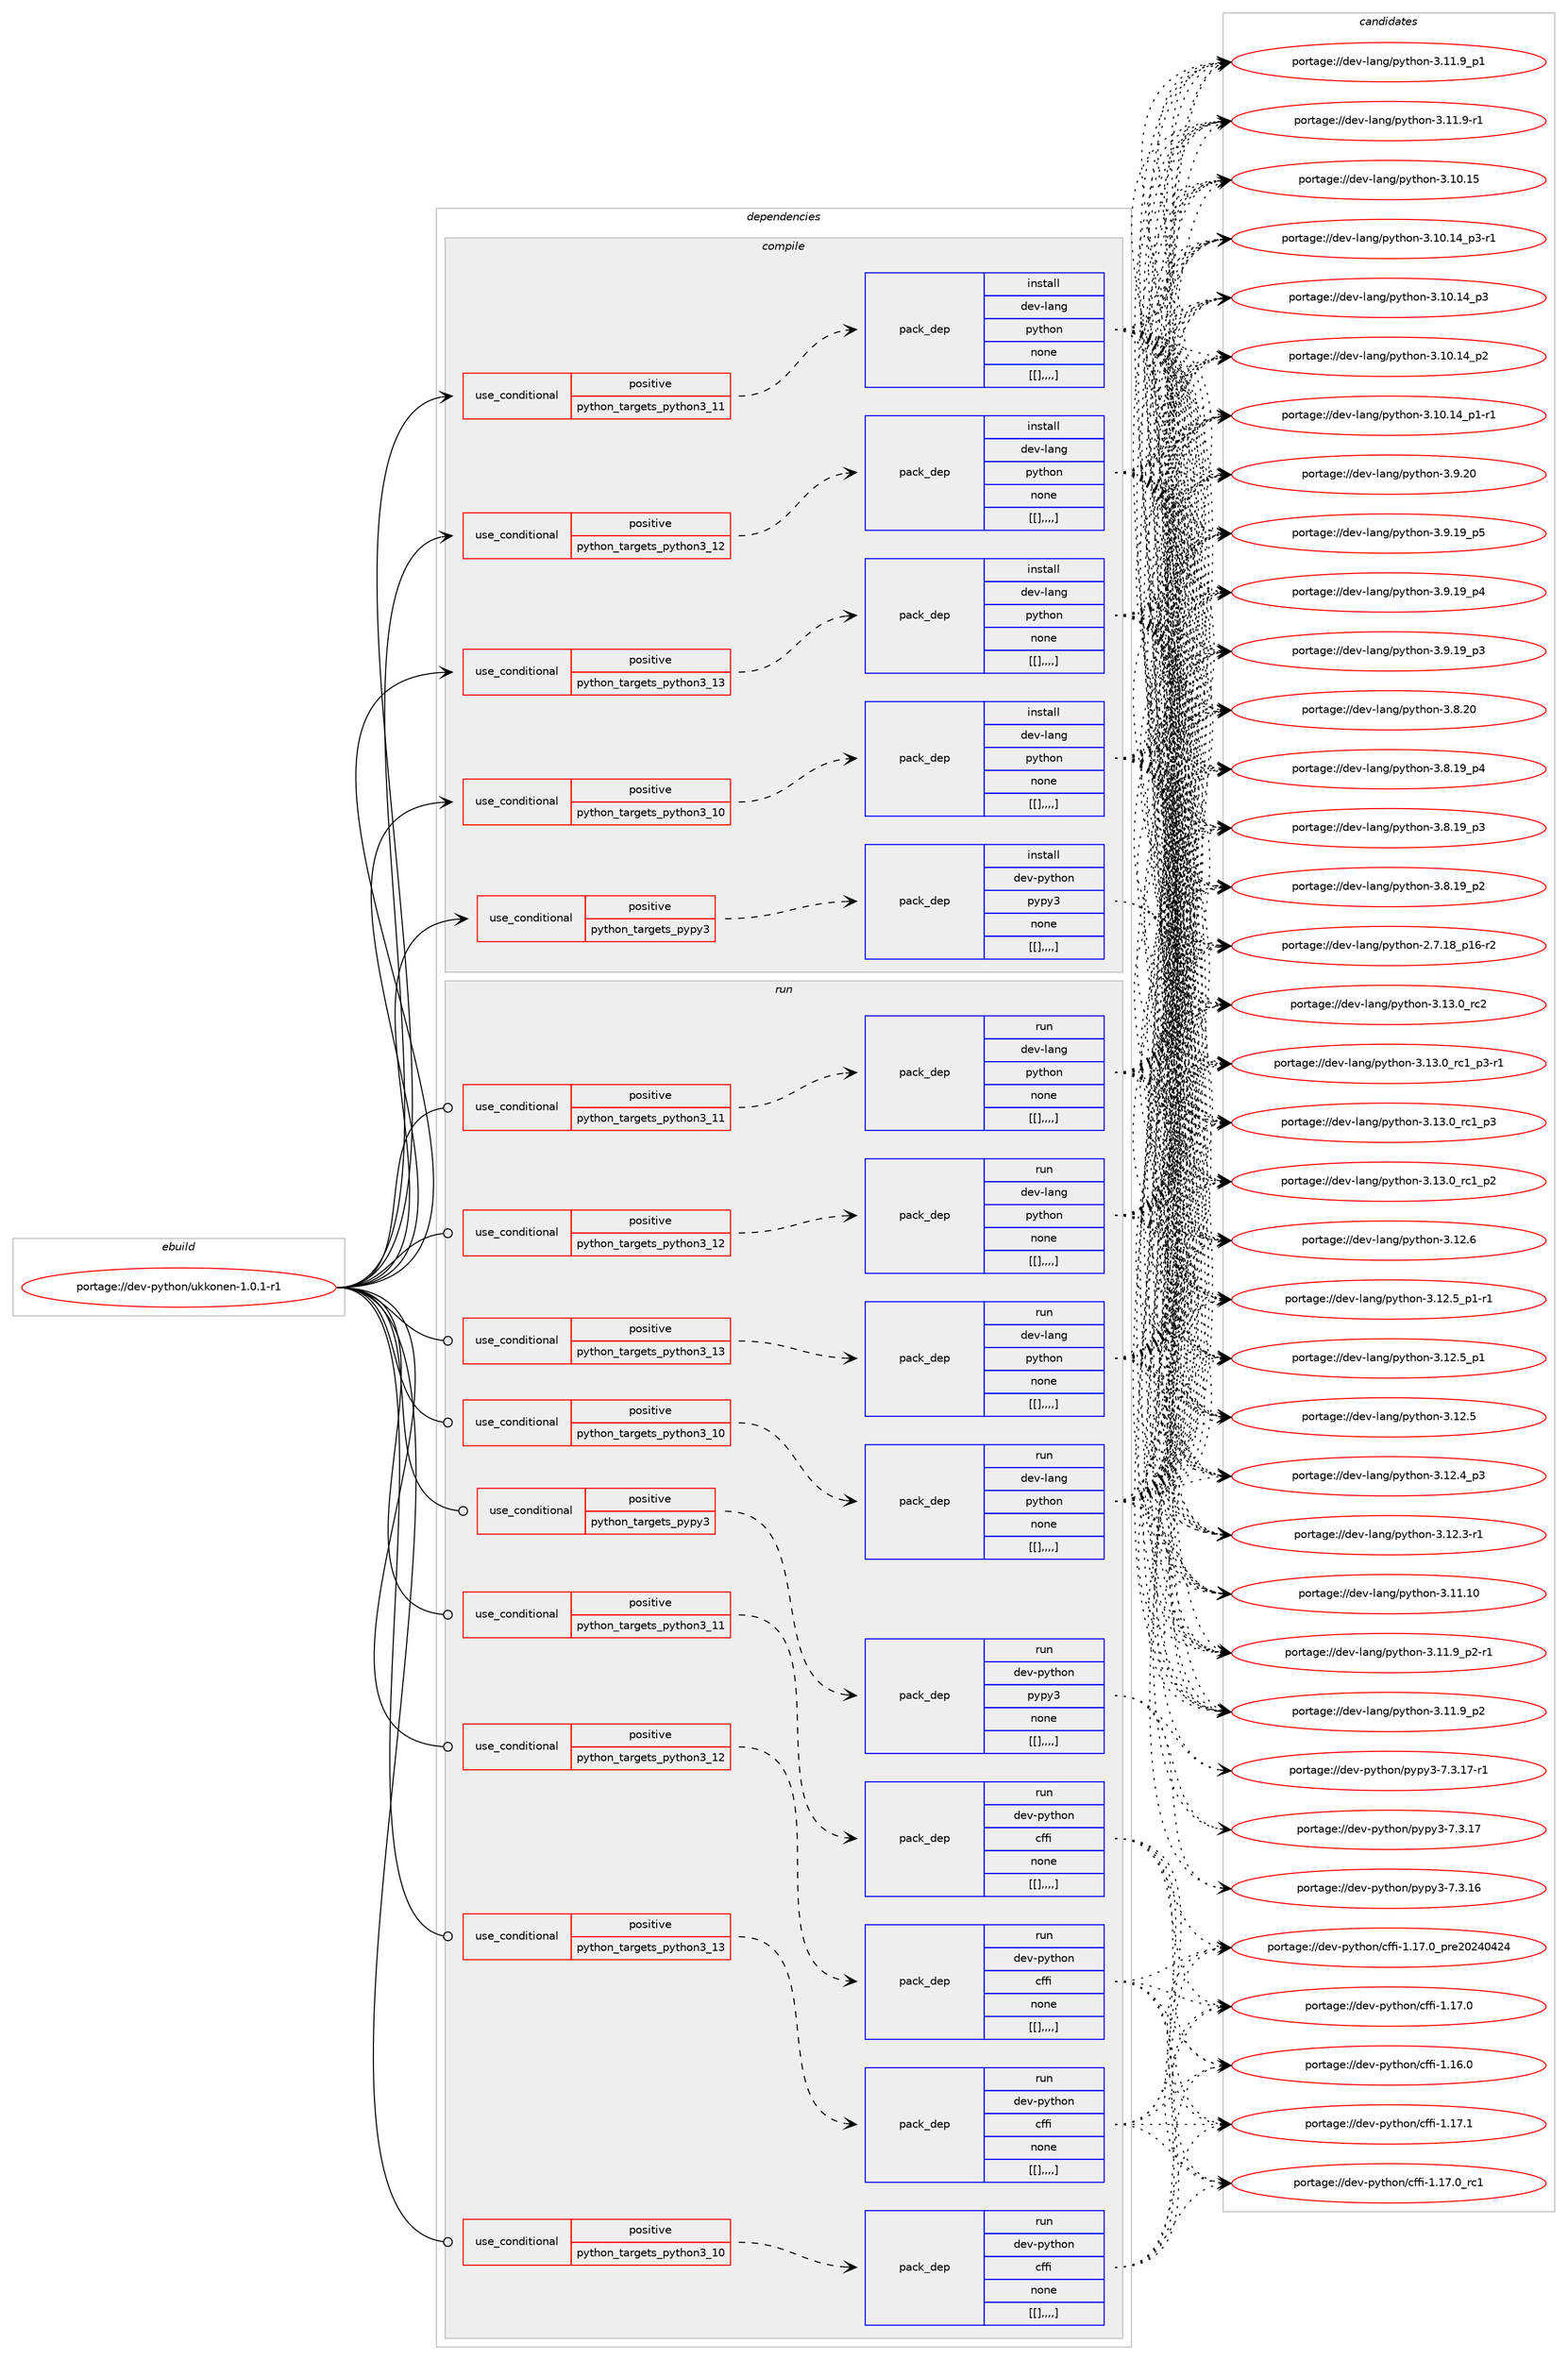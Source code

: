 digraph prolog {

# *************
# Graph options
# *************

newrank=true;
concentrate=true;
compound=true;
graph [rankdir=LR,fontname=Helvetica,fontsize=10,ranksep=1.5];#, ranksep=2.5, nodesep=0.2];
edge  [arrowhead=vee];
node  [fontname=Helvetica,fontsize=10];

# **********
# The ebuild
# **********

subgraph cluster_leftcol {
color=gray;
label=<<i>ebuild</i>>;
id [label="portage://dev-python/ukkonen-1.0.1-r1", color=red, width=4, href="../dev-python/ukkonen-1.0.1-r1.svg"];
}

# ****************
# The dependencies
# ****************

subgraph cluster_midcol {
color=gray;
label=<<i>dependencies</i>>;
subgraph cluster_compile {
fillcolor="#eeeeee";
style=filled;
label=<<i>compile</i>>;
subgraph cond41899 {
dependency168853 [label=<<TABLE BORDER="0" CELLBORDER="1" CELLSPACING="0" CELLPADDING="4"><TR><TD ROWSPAN="3" CELLPADDING="10">use_conditional</TD></TR><TR><TD>positive</TD></TR><TR><TD>python_targets_pypy3</TD></TR></TABLE>>, shape=none, color=red];
subgraph pack125688 {
dependency168854 [label=<<TABLE BORDER="0" CELLBORDER="1" CELLSPACING="0" CELLPADDING="4" WIDTH="220"><TR><TD ROWSPAN="6" CELLPADDING="30">pack_dep</TD></TR><TR><TD WIDTH="110">install</TD></TR><TR><TD>dev-python</TD></TR><TR><TD>pypy3</TD></TR><TR><TD>none</TD></TR><TR><TD>[[],,,,]</TD></TR></TABLE>>, shape=none, color=blue];
}
dependency168853:e -> dependency168854:w [weight=20,style="dashed",arrowhead="vee"];
}
id:e -> dependency168853:w [weight=20,style="solid",arrowhead="vee"];
subgraph cond41900 {
dependency168855 [label=<<TABLE BORDER="0" CELLBORDER="1" CELLSPACING="0" CELLPADDING="4"><TR><TD ROWSPAN="3" CELLPADDING="10">use_conditional</TD></TR><TR><TD>positive</TD></TR><TR><TD>python_targets_python3_10</TD></TR></TABLE>>, shape=none, color=red];
subgraph pack125689 {
dependency168856 [label=<<TABLE BORDER="0" CELLBORDER="1" CELLSPACING="0" CELLPADDING="4" WIDTH="220"><TR><TD ROWSPAN="6" CELLPADDING="30">pack_dep</TD></TR><TR><TD WIDTH="110">install</TD></TR><TR><TD>dev-lang</TD></TR><TR><TD>python</TD></TR><TR><TD>none</TD></TR><TR><TD>[[],,,,]</TD></TR></TABLE>>, shape=none, color=blue];
}
dependency168855:e -> dependency168856:w [weight=20,style="dashed",arrowhead="vee"];
}
id:e -> dependency168855:w [weight=20,style="solid",arrowhead="vee"];
subgraph cond41901 {
dependency168857 [label=<<TABLE BORDER="0" CELLBORDER="1" CELLSPACING="0" CELLPADDING="4"><TR><TD ROWSPAN="3" CELLPADDING="10">use_conditional</TD></TR><TR><TD>positive</TD></TR><TR><TD>python_targets_python3_11</TD></TR></TABLE>>, shape=none, color=red];
subgraph pack125690 {
dependency168858 [label=<<TABLE BORDER="0" CELLBORDER="1" CELLSPACING="0" CELLPADDING="4" WIDTH="220"><TR><TD ROWSPAN="6" CELLPADDING="30">pack_dep</TD></TR><TR><TD WIDTH="110">install</TD></TR><TR><TD>dev-lang</TD></TR><TR><TD>python</TD></TR><TR><TD>none</TD></TR><TR><TD>[[],,,,]</TD></TR></TABLE>>, shape=none, color=blue];
}
dependency168857:e -> dependency168858:w [weight=20,style="dashed",arrowhead="vee"];
}
id:e -> dependency168857:w [weight=20,style="solid",arrowhead="vee"];
subgraph cond41902 {
dependency168859 [label=<<TABLE BORDER="0" CELLBORDER="1" CELLSPACING="0" CELLPADDING="4"><TR><TD ROWSPAN="3" CELLPADDING="10">use_conditional</TD></TR><TR><TD>positive</TD></TR><TR><TD>python_targets_python3_12</TD></TR></TABLE>>, shape=none, color=red];
subgraph pack125691 {
dependency168860 [label=<<TABLE BORDER="0" CELLBORDER="1" CELLSPACING="0" CELLPADDING="4" WIDTH="220"><TR><TD ROWSPAN="6" CELLPADDING="30">pack_dep</TD></TR><TR><TD WIDTH="110">install</TD></TR><TR><TD>dev-lang</TD></TR><TR><TD>python</TD></TR><TR><TD>none</TD></TR><TR><TD>[[],,,,]</TD></TR></TABLE>>, shape=none, color=blue];
}
dependency168859:e -> dependency168860:w [weight=20,style="dashed",arrowhead="vee"];
}
id:e -> dependency168859:w [weight=20,style="solid",arrowhead="vee"];
subgraph cond41903 {
dependency168861 [label=<<TABLE BORDER="0" CELLBORDER="1" CELLSPACING="0" CELLPADDING="4"><TR><TD ROWSPAN="3" CELLPADDING="10">use_conditional</TD></TR><TR><TD>positive</TD></TR><TR><TD>python_targets_python3_13</TD></TR></TABLE>>, shape=none, color=red];
subgraph pack125692 {
dependency168862 [label=<<TABLE BORDER="0" CELLBORDER="1" CELLSPACING="0" CELLPADDING="4" WIDTH="220"><TR><TD ROWSPAN="6" CELLPADDING="30">pack_dep</TD></TR><TR><TD WIDTH="110">install</TD></TR><TR><TD>dev-lang</TD></TR><TR><TD>python</TD></TR><TR><TD>none</TD></TR><TR><TD>[[],,,,]</TD></TR></TABLE>>, shape=none, color=blue];
}
dependency168861:e -> dependency168862:w [weight=20,style="dashed",arrowhead="vee"];
}
id:e -> dependency168861:w [weight=20,style="solid",arrowhead="vee"];
}
subgraph cluster_compileandrun {
fillcolor="#eeeeee";
style=filled;
label=<<i>compile and run</i>>;
}
subgraph cluster_run {
fillcolor="#eeeeee";
style=filled;
label=<<i>run</i>>;
subgraph cond41904 {
dependency168863 [label=<<TABLE BORDER="0" CELLBORDER="1" CELLSPACING="0" CELLPADDING="4"><TR><TD ROWSPAN="3" CELLPADDING="10">use_conditional</TD></TR><TR><TD>positive</TD></TR><TR><TD>python_targets_pypy3</TD></TR></TABLE>>, shape=none, color=red];
subgraph pack125693 {
dependency168864 [label=<<TABLE BORDER="0" CELLBORDER="1" CELLSPACING="0" CELLPADDING="4" WIDTH="220"><TR><TD ROWSPAN="6" CELLPADDING="30">pack_dep</TD></TR><TR><TD WIDTH="110">run</TD></TR><TR><TD>dev-python</TD></TR><TR><TD>pypy3</TD></TR><TR><TD>none</TD></TR><TR><TD>[[],,,,]</TD></TR></TABLE>>, shape=none, color=blue];
}
dependency168863:e -> dependency168864:w [weight=20,style="dashed",arrowhead="vee"];
}
id:e -> dependency168863:w [weight=20,style="solid",arrowhead="odot"];
subgraph cond41905 {
dependency168865 [label=<<TABLE BORDER="0" CELLBORDER="1" CELLSPACING="0" CELLPADDING="4"><TR><TD ROWSPAN="3" CELLPADDING="10">use_conditional</TD></TR><TR><TD>positive</TD></TR><TR><TD>python_targets_python3_10</TD></TR></TABLE>>, shape=none, color=red];
subgraph pack125694 {
dependency168866 [label=<<TABLE BORDER="0" CELLBORDER="1" CELLSPACING="0" CELLPADDING="4" WIDTH="220"><TR><TD ROWSPAN="6" CELLPADDING="30">pack_dep</TD></TR><TR><TD WIDTH="110">run</TD></TR><TR><TD>dev-lang</TD></TR><TR><TD>python</TD></TR><TR><TD>none</TD></TR><TR><TD>[[],,,,]</TD></TR></TABLE>>, shape=none, color=blue];
}
dependency168865:e -> dependency168866:w [weight=20,style="dashed",arrowhead="vee"];
}
id:e -> dependency168865:w [weight=20,style="solid",arrowhead="odot"];
subgraph cond41906 {
dependency168867 [label=<<TABLE BORDER="0" CELLBORDER="1" CELLSPACING="0" CELLPADDING="4"><TR><TD ROWSPAN="3" CELLPADDING="10">use_conditional</TD></TR><TR><TD>positive</TD></TR><TR><TD>python_targets_python3_10</TD></TR></TABLE>>, shape=none, color=red];
subgraph pack125695 {
dependency168868 [label=<<TABLE BORDER="0" CELLBORDER="1" CELLSPACING="0" CELLPADDING="4" WIDTH="220"><TR><TD ROWSPAN="6" CELLPADDING="30">pack_dep</TD></TR><TR><TD WIDTH="110">run</TD></TR><TR><TD>dev-python</TD></TR><TR><TD>cffi</TD></TR><TR><TD>none</TD></TR><TR><TD>[[],,,,]</TD></TR></TABLE>>, shape=none, color=blue];
}
dependency168867:e -> dependency168868:w [weight=20,style="dashed",arrowhead="vee"];
}
id:e -> dependency168867:w [weight=20,style="solid",arrowhead="odot"];
subgraph cond41907 {
dependency168869 [label=<<TABLE BORDER="0" CELLBORDER="1" CELLSPACING="0" CELLPADDING="4"><TR><TD ROWSPAN="3" CELLPADDING="10">use_conditional</TD></TR><TR><TD>positive</TD></TR><TR><TD>python_targets_python3_11</TD></TR></TABLE>>, shape=none, color=red];
subgraph pack125696 {
dependency168870 [label=<<TABLE BORDER="0" CELLBORDER="1" CELLSPACING="0" CELLPADDING="4" WIDTH="220"><TR><TD ROWSPAN="6" CELLPADDING="30">pack_dep</TD></TR><TR><TD WIDTH="110">run</TD></TR><TR><TD>dev-lang</TD></TR><TR><TD>python</TD></TR><TR><TD>none</TD></TR><TR><TD>[[],,,,]</TD></TR></TABLE>>, shape=none, color=blue];
}
dependency168869:e -> dependency168870:w [weight=20,style="dashed",arrowhead="vee"];
}
id:e -> dependency168869:w [weight=20,style="solid",arrowhead="odot"];
subgraph cond41908 {
dependency168871 [label=<<TABLE BORDER="0" CELLBORDER="1" CELLSPACING="0" CELLPADDING="4"><TR><TD ROWSPAN="3" CELLPADDING="10">use_conditional</TD></TR><TR><TD>positive</TD></TR><TR><TD>python_targets_python3_11</TD></TR></TABLE>>, shape=none, color=red];
subgraph pack125697 {
dependency168872 [label=<<TABLE BORDER="0" CELLBORDER="1" CELLSPACING="0" CELLPADDING="4" WIDTH="220"><TR><TD ROWSPAN="6" CELLPADDING="30">pack_dep</TD></TR><TR><TD WIDTH="110">run</TD></TR><TR><TD>dev-python</TD></TR><TR><TD>cffi</TD></TR><TR><TD>none</TD></TR><TR><TD>[[],,,,]</TD></TR></TABLE>>, shape=none, color=blue];
}
dependency168871:e -> dependency168872:w [weight=20,style="dashed",arrowhead="vee"];
}
id:e -> dependency168871:w [weight=20,style="solid",arrowhead="odot"];
subgraph cond41909 {
dependency168873 [label=<<TABLE BORDER="0" CELLBORDER="1" CELLSPACING="0" CELLPADDING="4"><TR><TD ROWSPAN="3" CELLPADDING="10">use_conditional</TD></TR><TR><TD>positive</TD></TR><TR><TD>python_targets_python3_12</TD></TR></TABLE>>, shape=none, color=red];
subgraph pack125698 {
dependency168874 [label=<<TABLE BORDER="0" CELLBORDER="1" CELLSPACING="0" CELLPADDING="4" WIDTH="220"><TR><TD ROWSPAN="6" CELLPADDING="30">pack_dep</TD></TR><TR><TD WIDTH="110">run</TD></TR><TR><TD>dev-lang</TD></TR><TR><TD>python</TD></TR><TR><TD>none</TD></TR><TR><TD>[[],,,,]</TD></TR></TABLE>>, shape=none, color=blue];
}
dependency168873:e -> dependency168874:w [weight=20,style="dashed",arrowhead="vee"];
}
id:e -> dependency168873:w [weight=20,style="solid",arrowhead="odot"];
subgraph cond41910 {
dependency168875 [label=<<TABLE BORDER="0" CELLBORDER="1" CELLSPACING="0" CELLPADDING="4"><TR><TD ROWSPAN="3" CELLPADDING="10">use_conditional</TD></TR><TR><TD>positive</TD></TR><TR><TD>python_targets_python3_12</TD></TR></TABLE>>, shape=none, color=red];
subgraph pack125699 {
dependency168876 [label=<<TABLE BORDER="0" CELLBORDER="1" CELLSPACING="0" CELLPADDING="4" WIDTH="220"><TR><TD ROWSPAN="6" CELLPADDING="30">pack_dep</TD></TR><TR><TD WIDTH="110">run</TD></TR><TR><TD>dev-python</TD></TR><TR><TD>cffi</TD></TR><TR><TD>none</TD></TR><TR><TD>[[],,,,]</TD></TR></TABLE>>, shape=none, color=blue];
}
dependency168875:e -> dependency168876:w [weight=20,style="dashed",arrowhead="vee"];
}
id:e -> dependency168875:w [weight=20,style="solid",arrowhead="odot"];
subgraph cond41911 {
dependency168877 [label=<<TABLE BORDER="0" CELLBORDER="1" CELLSPACING="0" CELLPADDING="4"><TR><TD ROWSPAN="3" CELLPADDING="10">use_conditional</TD></TR><TR><TD>positive</TD></TR><TR><TD>python_targets_python3_13</TD></TR></TABLE>>, shape=none, color=red];
subgraph pack125700 {
dependency168878 [label=<<TABLE BORDER="0" CELLBORDER="1" CELLSPACING="0" CELLPADDING="4" WIDTH="220"><TR><TD ROWSPAN="6" CELLPADDING="30">pack_dep</TD></TR><TR><TD WIDTH="110">run</TD></TR><TR><TD>dev-lang</TD></TR><TR><TD>python</TD></TR><TR><TD>none</TD></TR><TR><TD>[[],,,,]</TD></TR></TABLE>>, shape=none, color=blue];
}
dependency168877:e -> dependency168878:w [weight=20,style="dashed",arrowhead="vee"];
}
id:e -> dependency168877:w [weight=20,style="solid",arrowhead="odot"];
subgraph cond41912 {
dependency168879 [label=<<TABLE BORDER="0" CELLBORDER="1" CELLSPACING="0" CELLPADDING="4"><TR><TD ROWSPAN="3" CELLPADDING="10">use_conditional</TD></TR><TR><TD>positive</TD></TR><TR><TD>python_targets_python3_13</TD></TR></TABLE>>, shape=none, color=red];
subgraph pack125701 {
dependency168880 [label=<<TABLE BORDER="0" CELLBORDER="1" CELLSPACING="0" CELLPADDING="4" WIDTH="220"><TR><TD ROWSPAN="6" CELLPADDING="30">pack_dep</TD></TR><TR><TD WIDTH="110">run</TD></TR><TR><TD>dev-python</TD></TR><TR><TD>cffi</TD></TR><TR><TD>none</TD></TR><TR><TD>[[],,,,]</TD></TR></TABLE>>, shape=none, color=blue];
}
dependency168879:e -> dependency168880:w [weight=20,style="dashed",arrowhead="vee"];
}
id:e -> dependency168879:w [weight=20,style="solid",arrowhead="odot"];
}
}

# **************
# The candidates
# **************

subgraph cluster_choices {
rank=same;
color=gray;
label=<<i>candidates</i>>;

subgraph choice125688 {
color=black;
nodesep=1;
choice100101118451121211161041111104711212111212151455546514649554511449 [label="portage://dev-python/pypy3-7.3.17-r1", color=red, width=4,href="../dev-python/pypy3-7.3.17-r1.svg"];
choice10010111845112121116104111110471121211121215145554651464955 [label="portage://dev-python/pypy3-7.3.17", color=red, width=4,href="../dev-python/pypy3-7.3.17.svg"];
choice10010111845112121116104111110471121211121215145554651464954 [label="portage://dev-python/pypy3-7.3.16", color=red, width=4,href="../dev-python/pypy3-7.3.16.svg"];
dependency168854:e -> choice100101118451121211161041111104711212111212151455546514649554511449:w [style=dotted,weight="100"];
dependency168854:e -> choice10010111845112121116104111110471121211121215145554651464955:w [style=dotted,weight="100"];
dependency168854:e -> choice10010111845112121116104111110471121211121215145554651464954:w [style=dotted,weight="100"];
}
subgraph choice125689 {
color=black;
nodesep=1;
choice10010111845108971101034711212111610411111045514649514648951149950 [label="portage://dev-lang/python-3.13.0_rc2", color=red, width=4,href="../dev-lang/python-3.13.0_rc2.svg"];
choice1001011184510897110103471121211161041111104551464951464895114994995112514511449 [label="portage://dev-lang/python-3.13.0_rc1_p3-r1", color=red, width=4,href="../dev-lang/python-3.13.0_rc1_p3-r1.svg"];
choice100101118451089711010347112121116104111110455146495146489511499499511251 [label="portage://dev-lang/python-3.13.0_rc1_p3", color=red, width=4,href="../dev-lang/python-3.13.0_rc1_p3.svg"];
choice100101118451089711010347112121116104111110455146495146489511499499511250 [label="portage://dev-lang/python-3.13.0_rc1_p2", color=red, width=4,href="../dev-lang/python-3.13.0_rc1_p2.svg"];
choice10010111845108971101034711212111610411111045514649504654 [label="portage://dev-lang/python-3.12.6", color=red, width=4,href="../dev-lang/python-3.12.6.svg"];
choice1001011184510897110103471121211161041111104551464950465395112494511449 [label="portage://dev-lang/python-3.12.5_p1-r1", color=red, width=4,href="../dev-lang/python-3.12.5_p1-r1.svg"];
choice100101118451089711010347112121116104111110455146495046539511249 [label="portage://dev-lang/python-3.12.5_p1", color=red, width=4,href="../dev-lang/python-3.12.5_p1.svg"];
choice10010111845108971101034711212111610411111045514649504653 [label="portage://dev-lang/python-3.12.5", color=red, width=4,href="../dev-lang/python-3.12.5.svg"];
choice100101118451089711010347112121116104111110455146495046529511251 [label="portage://dev-lang/python-3.12.4_p3", color=red, width=4,href="../dev-lang/python-3.12.4_p3.svg"];
choice100101118451089711010347112121116104111110455146495046514511449 [label="portage://dev-lang/python-3.12.3-r1", color=red, width=4,href="../dev-lang/python-3.12.3-r1.svg"];
choice1001011184510897110103471121211161041111104551464949464948 [label="portage://dev-lang/python-3.11.10", color=red, width=4,href="../dev-lang/python-3.11.10.svg"];
choice1001011184510897110103471121211161041111104551464949465795112504511449 [label="portage://dev-lang/python-3.11.9_p2-r1", color=red, width=4,href="../dev-lang/python-3.11.9_p2-r1.svg"];
choice100101118451089711010347112121116104111110455146494946579511250 [label="portage://dev-lang/python-3.11.9_p2", color=red, width=4,href="../dev-lang/python-3.11.9_p2.svg"];
choice100101118451089711010347112121116104111110455146494946579511249 [label="portage://dev-lang/python-3.11.9_p1", color=red, width=4,href="../dev-lang/python-3.11.9_p1.svg"];
choice100101118451089711010347112121116104111110455146494946574511449 [label="portage://dev-lang/python-3.11.9-r1", color=red, width=4,href="../dev-lang/python-3.11.9-r1.svg"];
choice1001011184510897110103471121211161041111104551464948464953 [label="portage://dev-lang/python-3.10.15", color=red, width=4,href="../dev-lang/python-3.10.15.svg"];
choice100101118451089711010347112121116104111110455146494846495295112514511449 [label="portage://dev-lang/python-3.10.14_p3-r1", color=red, width=4,href="../dev-lang/python-3.10.14_p3-r1.svg"];
choice10010111845108971101034711212111610411111045514649484649529511251 [label="portage://dev-lang/python-3.10.14_p3", color=red, width=4,href="../dev-lang/python-3.10.14_p3.svg"];
choice10010111845108971101034711212111610411111045514649484649529511250 [label="portage://dev-lang/python-3.10.14_p2", color=red, width=4,href="../dev-lang/python-3.10.14_p2.svg"];
choice100101118451089711010347112121116104111110455146494846495295112494511449 [label="portage://dev-lang/python-3.10.14_p1-r1", color=red, width=4,href="../dev-lang/python-3.10.14_p1-r1.svg"];
choice10010111845108971101034711212111610411111045514657465048 [label="portage://dev-lang/python-3.9.20", color=red, width=4,href="../dev-lang/python-3.9.20.svg"];
choice100101118451089711010347112121116104111110455146574649579511253 [label="portage://dev-lang/python-3.9.19_p5", color=red, width=4,href="../dev-lang/python-3.9.19_p5.svg"];
choice100101118451089711010347112121116104111110455146574649579511252 [label="portage://dev-lang/python-3.9.19_p4", color=red, width=4,href="../dev-lang/python-3.9.19_p4.svg"];
choice100101118451089711010347112121116104111110455146574649579511251 [label="portage://dev-lang/python-3.9.19_p3", color=red, width=4,href="../dev-lang/python-3.9.19_p3.svg"];
choice10010111845108971101034711212111610411111045514656465048 [label="portage://dev-lang/python-3.8.20", color=red, width=4,href="../dev-lang/python-3.8.20.svg"];
choice100101118451089711010347112121116104111110455146564649579511252 [label="portage://dev-lang/python-3.8.19_p4", color=red, width=4,href="../dev-lang/python-3.8.19_p4.svg"];
choice100101118451089711010347112121116104111110455146564649579511251 [label="portage://dev-lang/python-3.8.19_p3", color=red, width=4,href="../dev-lang/python-3.8.19_p3.svg"];
choice100101118451089711010347112121116104111110455146564649579511250 [label="portage://dev-lang/python-3.8.19_p2", color=red, width=4,href="../dev-lang/python-3.8.19_p2.svg"];
choice100101118451089711010347112121116104111110455046554649569511249544511450 [label="portage://dev-lang/python-2.7.18_p16-r2", color=red, width=4,href="../dev-lang/python-2.7.18_p16-r2.svg"];
dependency168856:e -> choice10010111845108971101034711212111610411111045514649514648951149950:w [style=dotted,weight="100"];
dependency168856:e -> choice1001011184510897110103471121211161041111104551464951464895114994995112514511449:w [style=dotted,weight="100"];
dependency168856:e -> choice100101118451089711010347112121116104111110455146495146489511499499511251:w [style=dotted,weight="100"];
dependency168856:e -> choice100101118451089711010347112121116104111110455146495146489511499499511250:w [style=dotted,weight="100"];
dependency168856:e -> choice10010111845108971101034711212111610411111045514649504654:w [style=dotted,weight="100"];
dependency168856:e -> choice1001011184510897110103471121211161041111104551464950465395112494511449:w [style=dotted,weight="100"];
dependency168856:e -> choice100101118451089711010347112121116104111110455146495046539511249:w [style=dotted,weight="100"];
dependency168856:e -> choice10010111845108971101034711212111610411111045514649504653:w [style=dotted,weight="100"];
dependency168856:e -> choice100101118451089711010347112121116104111110455146495046529511251:w [style=dotted,weight="100"];
dependency168856:e -> choice100101118451089711010347112121116104111110455146495046514511449:w [style=dotted,weight="100"];
dependency168856:e -> choice1001011184510897110103471121211161041111104551464949464948:w [style=dotted,weight="100"];
dependency168856:e -> choice1001011184510897110103471121211161041111104551464949465795112504511449:w [style=dotted,weight="100"];
dependency168856:e -> choice100101118451089711010347112121116104111110455146494946579511250:w [style=dotted,weight="100"];
dependency168856:e -> choice100101118451089711010347112121116104111110455146494946579511249:w [style=dotted,weight="100"];
dependency168856:e -> choice100101118451089711010347112121116104111110455146494946574511449:w [style=dotted,weight="100"];
dependency168856:e -> choice1001011184510897110103471121211161041111104551464948464953:w [style=dotted,weight="100"];
dependency168856:e -> choice100101118451089711010347112121116104111110455146494846495295112514511449:w [style=dotted,weight="100"];
dependency168856:e -> choice10010111845108971101034711212111610411111045514649484649529511251:w [style=dotted,weight="100"];
dependency168856:e -> choice10010111845108971101034711212111610411111045514649484649529511250:w [style=dotted,weight="100"];
dependency168856:e -> choice100101118451089711010347112121116104111110455146494846495295112494511449:w [style=dotted,weight="100"];
dependency168856:e -> choice10010111845108971101034711212111610411111045514657465048:w [style=dotted,weight="100"];
dependency168856:e -> choice100101118451089711010347112121116104111110455146574649579511253:w [style=dotted,weight="100"];
dependency168856:e -> choice100101118451089711010347112121116104111110455146574649579511252:w [style=dotted,weight="100"];
dependency168856:e -> choice100101118451089711010347112121116104111110455146574649579511251:w [style=dotted,weight="100"];
dependency168856:e -> choice10010111845108971101034711212111610411111045514656465048:w [style=dotted,weight="100"];
dependency168856:e -> choice100101118451089711010347112121116104111110455146564649579511252:w [style=dotted,weight="100"];
dependency168856:e -> choice100101118451089711010347112121116104111110455146564649579511251:w [style=dotted,weight="100"];
dependency168856:e -> choice100101118451089711010347112121116104111110455146564649579511250:w [style=dotted,weight="100"];
dependency168856:e -> choice100101118451089711010347112121116104111110455046554649569511249544511450:w [style=dotted,weight="100"];
}
subgraph choice125690 {
color=black;
nodesep=1;
choice10010111845108971101034711212111610411111045514649514648951149950 [label="portage://dev-lang/python-3.13.0_rc2", color=red, width=4,href="../dev-lang/python-3.13.0_rc2.svg"];
choice1001011184510897110103471121211161041111104551464951464895114994995112514511449 [label="portage://dev-lang/python-3.13.0_rc1_p3-r1", color=red, width=4,href="../dev-lang/python-3.13.0_rc1_p3-r1.svg"];
choice100101118451089711010347112121116104111110455146495146489511499499511251 [label="portage://dev-lang/python-3.13.0_rc1_p3", color=red, width=4,href="../dev-lang/python-3.13.0_rc1_p3.svg"];
choice100101118451089711010347112121116104111110455146495146489511499499511250 [label="portage://dev-lang/python-3.13.0_rc1_p2", color=red, width=4,href="../dev-lang/python-3.13.0_rc1_p2.svg"];
choice10010111845108971101034711212111610411111045514649504654 [label="portage://dev-lang/python-3.12.6", color=red, width=4,href="../dev-lang/python-3.12.6.svg"];
choice1001011184510897110103471121211161041111104551464950465395112494511449 [label="portage://dev-lang/python-3.12.5_p1-r1", color=red, width=4,href="../dev-lang/python-3.12.5_p1-r1.svg"];
choice100101118451089711010347112121116104111110455146495046539511249 [label="portage://dev-lang/python-3.12.5_p1", color=red, width=4,href="../dev-lang/python-3.12.5_p1.svg"];
choice10010111845108971101034711212111610411111045514649504653 [label="portage://dev-lang/python-3.12.5", color=red, width=4,href="../dev-lang/python-3.12.5.svg"];
choice100101118451089711010347112121116104111110455146495046529511251 [label="portage://dev-lang/python-3.12.4_p3", color=red, width=4,href="../dev-lang/python-3.12.4_p3.svg"];
choice100101118451089711010347112121116104111110455146495046514511449 [label="portage://dev-lang/python-3.12.3-r1", color=red, width=4,href="../dev-lang/python-3.12.3-r1.svg"];
choice1001011184510897110103471121211161041111104551464949464948 [label="portage://dev-lang/python-3.11.10", color=red, width=4,href="../dev-lang/python-3.11.10.svg"];
choice1001011184510897110103471121211161041111104551464949465795112504511449 [label="portage://dev-lang/python-3.11.9_p2-r1", color=red, width=4,href="../dev-lang/python-3.11.9_p2-r1.svg"];
choice100101118451089711010347112121116104111110455146494946579511250 [label="portage://dev-lang/python-3.11.9_p2", color=red, width=4,href="../dev-lang/python-3.11.9_p2.svg"];
choice100101118451089711010347112121116104111110455146494946579511249 [label="portage://dev-lang/python-3.11.9_p1", color=red, width=4,href="../dev-lang/python-3.11.9_p1.svg"];
choice100101118451089711010347112121116104111110455146494946574511449 [label="portage://dev-lang/python-3.11.9-r1", color=red, width=4,href="../dev-lang/python-3.11.9-r1.svg"];
choice1001011184510897110103471121211161041111104551464948464953 [label="portage://dev-lang/python-3.10.15", color=red, width=4,href="../dev-lang/python-3.10.15.svg"];
choice100101118451089711010347112121116104111110455146494846495295112514511449 [label="portage://dev-lang/python-3.10.14_p3-r1", color=red, width=4,href="../dev-lang/python-3.10.14_p3-r1.svg"];
choice10010111845108971101034711212111610411111045514649484649529511251 [label="portage://dev-lang/python-3.10.14_p3", color=red, width=4,href="../dev-lang/python-3.10.14_p3.svg"];
choice10010111845108971101034711212111610411111045514649484649529511250 [label="portage://dev-lang/python-3.10.14_p2", color=red, width=4,href="../dev-lang/python-3.10.14_p2.svg"];
choice100101118451089711010347112121116104111110455146494846495295112494511449 [label="portage://dev-lang/python-3.10.14_p1-r1", color=red, width=4,href="../dev-lang/python-3.10.14_p1-r1.svg"];
choice10010111845108971101034711212111610411111045514657465048 [label="portage://dev-lang/python-3.9.20", color=red, width=4,href="../dev-lang/python-3.9.20.svg"];
choice100101118451089711010347112121116104111110455146574649579511253 [label="portage://dev-lang/python-3.9.19_p5", color=red, width=4,href="../dev-lang/python-3.9.19_p5.svg"];
choice100101118451089711010347112121116104111110455146574649579511252 [label="portage://dev-lang/python-3.9.19_p4", color=red, width=4,href="../dev-lang/python-3.9.19_p4.svg"];
choice100101118451089711010347112121116104111110455146574649579511251 [label="portage://dev-lang/python-3.9.19_p3", color=red, width=4,href="../dev-lang/python-3.9.19_p3.svg"];
choice10010111845108971101034711212111610411111045514656465048 [label="portage://dev-lang/python-3.8.20", color=red, width=4,href="../dev-lang/python-3.8.20.svg"];
choice100101118451089711010347112121116104111110455146564649579511252 [label="portage://dev-lang/python-3.8.19_p4", color=red, width=4,href="../dev-lang/python-3.8.19_p4.svg"];
choice100101118451089711010347112121116104111110455146564649579511251 [label="portage://dev-lang/python-3.8.19_p3", color=red, width=4,href="../dev-lang/python-3.8.19_p3.svg"];
choice100101118451089711010347112121116104111110455146564649579511250 [label="portage://dev-lang/python-3.8.19_p2", color=red, width=4,href="../dev-lang/python-3.8.19_p2.svg"];
choice100101118451089711010347112121116104111110455046554649569511249544511450 [label="portage://dev-lang/python-2.7.18_p16-r2", color=red, width=4,href="../dev-lang/python-2.7.18_p16-r2.svg"];
dependency168858:e -> choice10010111845108971101034711212111610411111045514649514648951149950:w [style=dotted,weight="100"];
dependency168858:e -> choice1001011184510897110103471121211161041111104551464951464895114994995112514511449:w [style=dotted,weight="100"];
dependency168858:e -> choice100101118451089711010347112121116104111110455146495146489511499499511251:w [style=dotted,weight="100"];
dependency168858:e -> choice100101118451089711010347112121116104111110455146495146489511499499511250:w [style=dotted,weight="100"];
dependency168858:e -> choice10010111845108971101034711212111610411111045514649504654:w [style=dotted,weight="100"];
dependency168858:e -> choice1001011184510897110103471121211161041111104551464950465395112494511449:w [style=dotted,weight="100"];
dependency168858:e -> choice100101118451089711010347112121116104111110455146495046539511249:w [style=dotted,weight="100"];
dependency168858:e -> choice10010111845108971101034711212111610411111045514649504653:w [style=dotted,weight="100"];
dependency168858:e -> choice100101118451089711010347112121116104111110455146495046529511251:w [style=dotted,weight="100"];
dependency168858:e -> choice100101118451089711010347112121116104111110455146495046514511449:w [style=dotted,weight="100"];
dependency168858:e -> choice1001011184510897110103471121211161041111104551464949464948:w [style=dotted,weight="100"];
dependency168858:e -> choice1001011184510897110103471121211161041111104551464949465795112504511449:w [style=dotted,weight="100"];
dependency168858:e -> choice100101118451089711010347112121116104111110455146494946579511250:w [style=dotted,weight="100"];
dependency168858:e -> choice100101118451089711010347112121116104111110455146494946579511249:w [style=dotted,weight="100"];
dependency168858:e -> choice100101118451089711010347112121116104111110455146494946574511449:w [style=dotted,weight="100"];
dependency168858:e -> choice1001011184510897110103471121211161041111104551464948464953:w [style=dotted,weight="100"];
dependency168858:e -> choice100101118451089711010347112121116104111110455146494846495295112514511449:w [style=dotted,weight="100"];
dependency168858:e -> choice10010111845108971101034711212111610411111045514649484649529511251:w [style=dotted,weight="100"];
dependency168858:e -> choice10010111845108971101034711212111610411111045514649484649529511250:w [style=dotted,weight="100"];
dependency168858:e -> choice100101118451089711010347112121116104111110455146494846495295112494511449:w [style=dotted,weight="100"];
dependency168858:e -> choice10010111845108971101034711212111610411111045514657465048:w [style=dotted,weight="100"];
dependency168858:e -> choice100101118451089711010347112121116104111110455146574649579511253:w [style=dotted,weight="100"];
dependency168858:e -> choice100101118451089711010347112121116104111110455146574649579511252:w [style=dotted,weight="100"];
dependency168858:e -> choice100101118451089711010347112121116104111110455146574649579511251:w [style=dotted,weight="100"];
dependency168858:e -> choice10010111845108971101034711212111610411111045514656465048:w [style=dotted,weight="100"];
dependency168858:e -> choice100101118451089711010347112121116104111110455146564649579511252:w [style=dotted,weight="100"];
dependency168858:e -> choice100101118451089711010347112121116104111110455146564649579511251:w [style=dotted,weight="100"];
dependency168858:e -> choice100101118451089711010347112121116104111110455146564649579511250:w [style=dotted,weight="100"];
dependency168858:e -> choice100101118451089711010347112121116104111110455046554649569511249544511450:w [style=dotted,weight="100"];
}
subgraph choice125691 {
color=black;
nodesep=1;
choice10010111845108971101034711212111610411111045514649514648951149950 [label="portage://dev-lang/python-3.13.0_rc2", color=red, width=4,href="../dev-lang/python-3.13.0_rc2.svg"];
choice1001011184510897110103471121211161041111104551464951464895114994995112514511449 [label="portage://dev-lang/python-3.13.0_rc1_p3-r1", color=red, width=4,href="../dev-lang/python-3.13.0_rc1_p3-r1.svg"];
choice100101118451089711010347112121116104111110455146495146489511499499511251 [label="portage://dev-lang/python-3.13.0_rc1_p3", color=red, width=4,href="../dev-lang/python-3.13.0_rc1_p3.svg"];
choice100101118451089711010347112121116104111110455146495146489511499499511250 [label="portage://dev-lang/python-3.13.0_rc1_p2", color=red, width=4,href="../dev-lang/python-3.13.0_rc1_p2.svg"];
choice10010111845108971101034711212111610411111045514649504654 [label="portage://dev-lang/python-3.12.6", color=red, width=4,href="../dev-lang/python-3.12.6.svg"];
choice1001011184510897110103471121211161041111104551464950465395112494511449 [label="portage://dev-lang/python-3.12.5_p1-r1", color=red, width=4,href="../dev-lang/python-3.12.5_p1-r1.svg"];
choice100101118451089711010347112121116104111110455146495046539511249 [label="portage://dev-lang/python-3.12.5_p1", color=red, width=4,href="../dev-lang/python-3.12.5_p1.svg"];
choice10010111845108971101034711212111610411111045514649504653 [label="portage://dev-lang/python-3.12.5", color=red, width=4,href="../dev-lang/python-3.12.5.svg"];
choice100101118451089711010347112121116104111110455146495046529511251 [label="portage://dev-lang/python-3.12.4_p3", color=red, width=4,href="../dev-lang/python-3.12.4_p3.svg"];
choice100101118451089711010347112121116104111110455146495046514511449 [label="portage://dev-lang/python-3.12.3-r1", color=red, width=4,href="../dev-lang/python-3.12.3-r1.svg"];
choice1001011184510897110103471121211161041111104551464949464948 [label="portage://dev-lang/python-3.11.10", color=red, width=4,href="../dev-lang/python-3.11.10.svg"];
choice1001011184510897110103471121211161041111104551464949465795112504511449 [label="portage://dev-lang/python-3.11.9_p2-r1", color=red, width=4,href="../dev-lang/python-3.11.9_p2-r1.svg"];
choice100101118451089711010347112121116104111110455146494946579511250 [label="portage://dev-lang/python-3.11.9_p2", color=red, width=4,href="../dev-lang/python-3.11.9_p2.svg"];
choice100101118451089711010347112121116104111110455146494946579511249 [label="portage://dev-lang/python-3.11.9_p1", color=red, width=4,href="../dev-lang/python-3.11.9_p1.svg"];
choice100101118451089711010347112121116104111110455146494946574511449 [label="portage://dev-lang/python-3.11.9-r1", color=red, width=4,href="../dev-lang/python-3.11.9-r1.svg"];
choice1001011184510897110103471121211161041111104551464948464953 [label="portage://dev-lang/python-3.10.15", color=red, width=4,href="../dev-lang/python-3.10.15.svg"];
choice100101118451089711010347112121116104111110455146494846495295112514511449 [label="portage://dev-lang/python-3.10.14_p3-r1", color=red, width=4,href="../dev-lang/python-3.10.14_p3-r1.svg"];
choice10010111845108971101034711212111610411111045514649484649529511251 [label="portage://dev-lang/python-3.10.14_p3", color=red, width=4,href="../dev-lang/python-3.10.14_p3.svg"];
choice10010111845108971101034711212111610411111045514649484649529511250 [label="portage://dev-lang/python-3.10.14_p2", color=red, width=4,href="../dev-lang/python-3.10.14_p2.svg"];
choice100101118451089711010347112121116104111110455146494846495295112494511449 [label="portage://dev-lang/python-3.10.14_p1-r1", color=red, width=4,href="../dev-lang/python-3.10.14_p1-r1.svg"];
choice10010111845108971101034711212111610411111045514657465048 [label="portage://dev-lang/python-3.9.20", color=red, width=4,href="../dev-lang/python-3.9.20.svg"];
choice100101118451089711010347112121116104111110455146574649579511253 [label="portage://dev-lang/python-3.9.19_p5", color=red, width=4,href="../dev-lang/python-3.9.19_p5.svg"];
choice100101118451089711010347112121116104111110455146574649579511252 [label="portage://dev-lang/python-3.9.19_p4", color=red, width=4,href="../dev-lang/python-3.9.19_p4.svg"];
choice100101118451089711010347112121116104111110455146574649579511251 [label="portage://dev-lang/python-3.9.19_p3", color=red, width=4,href="../dev-lang/python-3.9.19_p3.svg"];
choice10010111845108971101034711212111610411111045514656465048 [label="portage://dev-lang/python-3.8.20", color=red, width=4,href="../dev-lang/python-3.8.20.svg"];
choice100101118451089711010347112121116104111110455146564649579511252 [label="portage://dev-lang/python-3.8.19_p4", color=red, width=4,href="../dev-lang/python-3.8.19_p4.svg"];
choice100101118451089711010347112121116104111110455146564649579511251 [label="portage://dev-lang/python-3.8.19_p3", color=red, width=4,href="../dev-lang/python-3.8.19_p3.svg"];
choice100101118451089711010347112121116104111110455146564649579511250 [label="portage://dev-lang/python-3.8.19_p2", color=red, width=4,href="../dev-lang/python-3.8.19_p2.svg"];
choice100101118451089711010347112121116104111110455046554649569511249544511450 [label="portage://dev-lang/python-2.7.18_p16-r2", color=red, width=4,href="../dev-lang/python-2.7.18_p16-r2.svg"];
dependency168860:e -> choice10010111845108971101034711212111610411111045514649514648951149950:w [style=dotted,weight="100"];
dependency168860:e -> choice1001011184510897110103471121211161041111104551464951464895114994995112514511449:w [style=dotted,weight="100"];
dependency168860:e -> choice100101118451089711010347112121116104111110455146495146489511499499511251:w [style=dotted,weight="100"];
dependency168860:e -> choice100101118451089711010347112121116104111110455146495146489511499499511250:w [style=dotted,weight="100"];
dependency168860:e -> choice10010111845108971101034711212111610411111045514649504654:w [style=dotted,weight="100"];
dependency168860:e -> choice1001011184510897110103471121211161041111104551464950465395112494511449:w [style=dotted,weight="100"];
dependency168860:e -> choice100101118451089711010347112121116104111110455146495046539511249:w [style=dotted,weight="100"];
dependency168860:e -> choice10010111845108971101034711212111610411111045514649504653:w [style=dotted,weight="100"];
dependency168860:e -> choice100101118451089711010347112121116104111110455146495046529511251:w [style=dotted,weight="100"];
dependency168860:e -> choice100101118451089711010347112121116104111110455146495046514511449:w [style=dotted,weight="100"];
dependency168860:e -> choice1001011184510897110103471121211161041111104551464949464948:w [style=dotted,weight="100"];
dependency168860:e -> choice1001011184510897110103471121211161041111104551464949465795112504511449:w [style=dotted,weight="100"];
dependency168860:e -> choice100101118451089711010347112121116104111110455146494946579511250:w [style=dotted,weight="100"];
dependency168860:e -> choice100101118451089711010347112121116104111110455146494946579511249:w [style=dotted,weight="100"];
dependency168860:e -> choice100101118451089711010347112121116104111110455146494946574511449:w [style=dotted,weight="100"];
dependency168860:e -> choice1001011184510897110103471121211161041111104551464948464953:w [style=dotted,weight="100"];
dependency168860:e -> choice100101118451089711010347112121116104111110455146494846495295112514511449:w [style=dotted,weight="100"];
dependency168860:e -> choice10010111845108971101034711212111610411111045514649484649529511251:w [style=dotted,weight="100"];
dependency168860:e -> choice10010111845108971101034711212111610411111045514649484649529511250:w [style=dotted,weight="100"];
dependency168860:e -> choice100101118451089711010347112121116104111110455146494846495295112494511449:w [style=dotted,weight="100"];
dependency168860:e -> choice10010111845108971101034711212111610411111045514657465048:w [style=dotted,weight="100"];
dependency168860:e -> choice100101118451089711010347112121116104111110455146574649579511253:w [style=dotted,weight="100"];
dependency168860:e -> choice100101118451089711010347112121116104111110455146574649579511252:w [style=dotted,weight="100"];
dependency168860:e -> choice100101118451089711010347112121116104111110455146574649579511251:w [style=dotted,weight="100"];
dependency168860:e -> choice10010111845108971101034711212111610411111045514656465048:w [style=dotted,weight="100"];
dependency168860:e -> choice100101118451089711010347112121116104111110455146564649579511252:w [style=dotted,weight="100"];
dependency168860:e -> choice100101118451089711010347112121116104111110455146564649579511251:w [style=dotted,weight="100"];
dependency168860:e -> choice100101118451089711010347112121116104111110455146564649579511250:w [style=dotted,weight="100"];
dependency168860:e -> choice100101118451089711010347112121116104111110455046554649569511249544511450:w [style=dotted,weight="100"];
}
subgraph choice125692 {
color=black;
nodesep=1;
choice10010111845108971101034711212111610411111045514649514648951149950 [label="portage://dev-lang/python-3.13.0_rc2", color=red, width=4,href="../dev-lang/python-3.13.0_rc2.svg"];
choice1001011184510897110103471121211161041111104551464951464895114994995112514511449 [label="portage://dev-lang/python-3.13.0_rc1_p3-r1", color=red, width=4,href="../dev-lang/python-3.13.0_rc1_p3-r1.svg"];
choice100101118451089711010347112121116104111110455146495146489511499499511251 [label="portage://dev-lang/python-3.13.0_rc1_p3", color=red, width=4,href="../dev-lang/python-3.13.0_rc1_p3.svg"];
choice100101118451089711010347112121116104111110455146495146489511499499511250 [label="portage://dev-lang/python-3.13.0_rc1_p2", color=red, width=4,href="../dev-lang/python-3.13.0_rc1_p2.svg"];
choice10010111845108971101034711212111610411111045514649504654 [label="portage://dev-lang/python-3.12.6", color=red, width=4,href="../dev-lang/python-3.12.6.svg"];
choice1001011184510897110103471121211161041111104551464950465395112494511449 [label="portage://dev-lang/python-3.12.5_p1-r1", color=red, width=4,href="../dev-lang/python-3.12.5_p1-r1.svg"];
choice100101118451089711010347112121116104111110455146495046539511249 [label="portage://dev-lang/python-3.12.5_p1", color=red, width=4,href="../dev-lang/python-3.12.5_p1.svg"];
choice10010111845108971101034711212111610411111045514649504653 [label="portage://dev-lang/python-3.12.5", color=red, width=4,href="../dev-lang/python-3.12.5.svg"];
choice100101118451089711010347112121116104111110455146495046529511251 [label="portage://dev-lang/python-3.12.4_p3", color=red, width=4,href="../dev-lang/python-3.12.4_p3.svg"];
choice100101118451089711010347112121116104111110455146495046514511449 [label="portage://dev-lang/python-3.12.3-r1", color=red, width=4,href="../dev-lang/python-3.12.3-r1.svg"];
choice1001011184510897110103471121211161041111104551464949464948 [label="portage://dev-lang/python-3.11.10", color=red, width=4,href="../dev-lang/python-3.11.10.svg"];
choice1001011184510897110103471121211161041111104551464949465795112504511449 [label="portage://dev-lang/python-3.11.9_p2-r1", color=red, width=4,href="../dev-lang/python-3.11.9_p2-r1.svg"];
choice100101118451089711010347112121116104111110455146494946579511250 [label="portage://dev-lang/python-3.11.9_p2", color=red, width=4,href="../dev-lang/python-3.11.9_p2.svg"];
choice100101118451089711010347112121116104111110455146494946579511249 [label="portage://dev-lang/python-3.11.9_p1", color=red, width=4,href="../dev-lang/python-3.11.9_p1.svg"];
choice100101118451089711010347112121116104111110455146494946574511449 [label="portage://dev-lang/python-3.11.9-r1", color=red, width=4,href="../dev-lang/python-3.11.9-r1.svg"];
choice1001011184510897110103471121211161041111104551464948464953 [label="portage://dev-lang/python-3.10.15", color=red, width=4,href="../dev-lang/python-3.10.15.svg"];
choice100101118451089711010347112121116104111110455146494846495295112514511449 [label="portage://dev-lang/python-3.10.14_p3-r1", color=red, width=4,href="../dev-lang/python-3.10.14_p3-r1.svg"];
choice10010111845108971101034711212111610411111045514649484649529511251 [label="portage://dev-lang/python-3.10.14_p3", color=red, width=4,href="../dev-lang/python-3.10.14_p3.svg"];
choice10010111845108971101034711212111610411111045514649484649529511250 [label="portage://dev-lang/python-3.10.14_p2", color=red, width=4,href="../dev-lang/python-3.10.14_p2.svg"];
choice100101118451089711010347112121116104111110455146494846495295112494511449 [label="portage://dev-lang/python-3.10.14_p1-r1", color=red, width=4,href="../dev-lang/python-3.10.14_p1-r1.svg"];
choice10010111845108971101034711212111610411111045514657465048 [label="portage://dev-lang/python-3.9.20", color=red, width=4,href="../dev-lang/python-3.9.20.svg"];
choice100101118451089711010347112121116104111110455146574649579511253 [label="portage://dev-lang/python-3.9.19_p5", color=red, width=4,href="../dev-lang/python-3.9.19_p5.svg"];
choice100101118451089711010347112121116104111110455146574649579511252 [label="portage://dev-lang/python-3.9.19_p4", color=red, width=4,href="../dev-lang/python-3.9.19_p4.svg"];
choice100101118451089711010347112121116104111110455146574649579511251 [label="portage://dev-lang/python-3.9.19_p3", color=red, width=4,href="../dev-lang/python-3.9.19_p3.svg"];
choice10010111845108971101034711212111610411111045514656465048 [label="portage://dev-lang/python-3.8.20", color=red, width=4,href="../dev-lang/python-3.8.20.svg"];
choice100101118451089711010347112121116104111110455146564649579511252 [label="portage://dev-lang/python-3.8.19_p4", color=red, width=4,href="../dev-lang/python-3.8.19_p4.svg"];
choice100101118451089711010347112121116104111110455146564649579511251 [label="portage://dev-lang/python-3.8.19_p3", color=red, width=4,href="../dev-lang/python-3.8.19_p3.svg"];
choice100101118451089711010347112121116104111110455146564649579511250 [label="portage://dev-lang/python-3.8.19_p2", color=red, width=4,href="../dev-lang/python-3.8.19_p2.svg"];
choice100101118451089711010347112121116104111110455046554649569511249544511450 [label="portage://dev-lang/python-2.7.18_p16-r2", color=red, width=4,href="../dev-lang/python-2.7.18_p16-r2.svg"];
dependency168862:e -> choice10010111845108971101034711212111610411111045514649514648951149950:w [style=dotted,weight="100"];
dependency168862:e -> choice1001011184510897110103471121211161041111104551464951464895114994995112514511449:w [style=dotted,weight="100"];
dependency168862:e -> choice100101118451089711010347112121116104111110455146495146489511499499511251:w [style=dotted,weight="100"];
dependency168862:e -> choice100101118451089711010347112121116104111110455146495146489511499499511250:w [style=dotted,weight="100"];
dependency168862:e -> choice10010111845108971101034711212111610411111045514649504654:w [style=dotted,weight="100"];
dependency168862:e -> choice1001011184510897110103471121211161041111104551464950465395112494511449:w [style=dotted,weight="100"];
dependency168862:e -> choice100101118451089711010347112121116104111110455146495046539511249:w [style=dotted,weight="100"];
dependency168862:e -> choice10010111845108971101034711212111610411111045514649504653:w [style=dotted,weight="100"];
dependency168862:e -> choice100101118451089711010347112121116104111110455146495046529511251:w [style=dotted,weight="100"];
dependency168862:e -> choice100101118451089711010347112121116104111110455146495046514511449:w [style=dotted,weight="100"];
dependency168862:e -> choice1001011184510897110103471121211161041111104551464949464948:w [style=dotted,weight="100"];
dependency168862:e -> choice1001011184510897110103471121211161041111104551464949465795112504511449:w [style=dotted,weight="100"];
dependency168862:e -> choice100101118451089711010347112121116104111110455146494946579511250:w [style=dotted,weight="100"];
dependency168862:e -> choice100101118451089711010347112121116104111110455146494946579511249:w [style=dotted,weight="100"];
dependency168862:e -> choice100101118451089711010347112121116104111110455146494946574511449:w [style=dotted,weight="100"];
dependency168862:e -> choice1001011184510897110103471121211161041111104551464948464953:w [style=dotted,weight="100"];
dependency168862:e -> choice100101118451089711010347112121116104111110455146494846495295112514511449:w [style=dotted,weight="100"];
dependency168862:e -> choice10010111845108971101034711212111610411111045514649484649529511251:w [style=dotted,weight="100"];
dependency168862:e -> choice10010111845108971101034711212111610411111045514649484649529511250:w [style=dotted,weight="100"];
dependency168862:e -> choice100101118451089711010347112121116104111110455146494846495295112494511449:w [style=dotted,weight="100"];
dependency168862:e -> choice10010111845108971101034711212111610411111045514657465048:w [style=dotted,weight="100"];
dependency168862:e -> choice100101118451089711010347112121116104111110455146574649579511253:w [style=dotted,weight="100"];
dependency168862:e -> choice100101118451089711010347112121116104111110455146574649579511252:w [style=dotted,weight="100"];
dependency168862:e -> choice100101118451089711010347112121116104111110455146574649579511251:w [style=dotted,weight="100"];
dependency168862:e -> choice10010111845108971101034711212111610411111045514656465048:w [style=dotted,weight="100"];
dependency168862:e -> choice100101118451089711010347112121116104111110455146564649579511252:w [style=dotted,weight="100"];
dependency168862:e -> choice100101118451089711010347112121116104111110455146564649579511251:w [style=dotted,weight="100"];
dependency168862:e -> choice100101118451089711010347112121116104111110455146564649579511250:w [style=dotted,weight="100"];
dependency168862:e -> choice100101118451089711010347112121116104111110455046554649569511249544511450:w [style=dotted,weight="100"];
}
subgraph choice125693 {
color=black;
nodesep=1;
choice100101118451121211161041111104711212111212151455546514649554511449 [label="portage://dev-python/pypy3-7.3.17-r1", color=red, width=4,href="../dev-python/pypy3-7.3.17-r1.svg"];
choice10010111845112121116104111110471121211121215145554651464955 [label="portage://dev-python/pypy3-7.3.17", color=red, width=4,href="../dev-python/pypy3-7.3.17.svg"];
choice10010111845112121116104111110471121211121215145554651464954 [label="portage://dev-python/pypy3-7.3.16", color=red, width=4,href="../dev-python/pypy3-7.3.16.svg"];
dependency168864:e -> choice100101118451121211161041111104711212111212151455546514649554511449:w [style=dotted,weight="100"];
dependency168864:e -> choice10010111845112121116104111110471121211121215145554651464955:w [style=dotted,weight="100"];
dependency168864:e -> choice10010111845112121116104111110471121211121215145554651464954:w [style=dotted,weight="100"];
}
subgraph choice125694 {
color=black;
nodesep=1;
choice10010111845108971101034711212111610411111045514649514648951149950 [label="portage://dev-lang/python-3.13.0_rc2", color=red, width=4,href="../dev-lang/python-3.13.0_rc2.svg"];
choice1001011184510897110103471121211161041111104551464951464895114994995112514511449 [label="portage://dev-lang/python-3.13.0_rc1_p3-r1", color=red, width=4,href="../dev-lang/python-3.13.0_rc1_p3-r1.svg"];
choice100101118451089711010347112121116104111110455146495146489511499499511251 [label="portage://dev-lang/python-3.13.0_rc1_p3", color=red, width=4,href="../dev-lang/python-3.13.0_rc1_p3.svg"];
choice100101118451089711010347112121116104111110455146495146489511499499511250 [label="portage://dev-lang/python-3.13.0_rc1_p2", color=red, width=4,href="../dev-lang/python-3.13.0_rc1_p2.svg"];
choice10010111845108971101034711212111610411111045514649504654 [label="portage://dev-lang/python-3.12.6", color=red, width=4,href="../dev-lang/python-3.12.6.svg"];
choice1001011184510897110103471121211161041111104551464950465395112494511449 [label="portage://dev-lang/python-3.12.5_p1-r1", color=red, width=4,href="../dev-lang/python-3.12.5_p1-r1.svg"];
choice100101118451089711010347112121116104111110455146495046539511249 [label="portage://dev-lang/python-3.12.5_p1", color=red, width=4,href="../dev-lang/python-3.12.5_p1.svg"];
choice10010111845108971101034711212111610411111045514649504653 [label="portage://dev-lang/python-3.12.5", color=red, width=4,href="../dev-lang/python-3.12.5.svg"];
choice100101118451089711010347112121116104111110455146495046529511251 [label="portage://dev-lang/python-3.12.4_p3", color=red, width=4,href="../dev-lang/python-3.12.4_p3.svg"];
choice100101118451089711010347112121116104111110455146495046514511449 [label="portage://dev-lang/python-3.12.3-r1", color=red, width=4,href="../dev-lang/python-3.12.3-r1.svg"];
choice1001011184510897110103471121211161041111104551464949464948 [label="portage://dev-lang/python-3.11.10", color=red, width=4,href="../dev-lang/python-3.11.10.svg"];
choice1001011184510897110103471121211161041111104551464949465795112504511449 [label="portage://dev-lang/python-3.11.9_p2-r1", color=red, width=4,href="../dev-lang/python-3.11.9_p2-r1.svg"];
choice100101118451089711010347112121116104111110455146494946579511250 [label="portage://dev-lang/python-3.11.9_p2", color=red, width=4,href="../dev-lang/python-3.11.9_p2.svg"];
choice100101118451089711010347112121116104111110455146494946579511249 [label="portage://dev-lang/python-3.11.9_p1", color=red, width=4,href="../dev-lang/python-3.11.9_p1.svg"];
choice100101118451089711010347112121116104111110455146494946574511449 [label="portage://dev-lang/python-3.11.9-r1", color=red, width=4,href="../dev-lang/python-3.11.9-r1.svg"];
choice1001011184510897110103471121211161041111104551464948464953 [label="portage://dev-lang/python-3.10.15", color=red, width=4,href="../dev-lang/python-3.10.15.svg"];
choice100101118451089711010347112121116104111110455146494846495295112514511449 [label="portage://dev-lang/python-3.10.14_p3-r1", color=red, width=4,href="../dev-lang/python-3.10.14_p3-r1.svg"];
choice10010111845108971101034711212111610411111045514649484649529511251 [label="portage://dev-lang/python-3.10.14_p3", color=red, width=4,href="../dev-lang/python-3.10.14_p3.svg"];
choice10010111845108971101034711212111610411111045514649484649529511250 [label="portage://dev-lang/python-3.10.14_p2", color=red, width=4,href="../dev-lang/python-3.10.14_p2.svg"];
choice100101118451089711010347112121116104111110455146494846495295112494511449 [label="portage://dev-lang/python-3.10.14_p1-r1", color=red, width=4,href="../dev-lang/python-3.10.14_p1-r1.svg"];
choice10010111845108971101034711212111610411111045514657465048 [label="portage://dev-lang/python-3.9.20", color=red, width=4,href="../dev-lang/python-3.9.20.svg"];
choice100101118451089711010347112121116104111110455146574649579511253 [label="portage://dev-lang/python-3.9.19_p5", color=red, width=4,href="../dev-lang/python-3.9.19_p5.svg"];
choice100101118451089711010347112121116104111110455146574649579511252 [label="portage://dev-lang/python-3.9.19_p4", color=red, width=4,href="../dev-lang/python-3.9.19_p4.svg"];
choice100101118451089711010347112121116104111110455146574649579511251 [label="portage://dev-lang/python-3.9.19_p3", color=red, width=4,href="../dev-lang/python-3.9.19_p3.svg"];
choice10010111845108971101034711212111610411111045514656465048 [label="portage://dev-lang/python-3.8.20", color=red, width=4,href="../dev-lang/python-3.8.20.svg"];
choice100101118451089711010347112121116104111110455146564649579511252 [label="portage://dev-lang/python-3.8.19_p4", color=red, width=4,href="../dev-lang/python-3.8.19_p4.svg"];
choice100101118451089711010347112121116104111110455146564649579511251 [label="portage://dev-lang/python-3.8.19_p3", color=red, width=4,href="../dev-lang/python-3.8.19_p3.svg"];
choice100101118451089711010347112121116104111110455146564649579511250 [label="portage://dev-lang/python-3.8.19_p2", color=red, width=4,href="../dev-lang/python-3.8.19_p2.svg"];
choice100101118451089711010347112121116104111110455046554649569511249544511450 [label="portage://dev-lang/python-2.7.18_p16-r2", color=red, width=4,href="../dev-lang/python-2.7.18_p16-r2.svg"];
dependency168866:e -> choice10010111845108971101034711212111610411111045514649514648951149950:w [style=dotted,weight="100"];
dependency168866:e -> choice1001011184510897110103471121211161041111104551464951464895114994995112514511449:w [style=dotted,weight="100"];
dependency168866:e -> choice100101118451089711010347112121116104111110455146495146489511499499511251:w [style=dotted,weight="100"];
dependency168866:e -> choice100101118451089711010347112121116104111110455146495146489511499499511250:w [style=dotted,weight="100"];
dependency168866:e -> choice10010111845108971101034711212111610411111045514649504654:w [style=dotted,weight="100"];
dependency168866:e -> choice1001011184510897110103471121211161041111104551464950465395112494511449:w [style=dotted,weight="100"];
dependency168866:e -> choice100101118451089711010347112121116104111110455146495046539511249:w [style=dotted,weight="100"];
dependency168866:e -> choice10010111845108971101034711212111610411111045514649504653:w [style=dotted,weight="100"];
dependency168866:e -> choice100101118451089711010347112121116104111110455146495046529511251:w [style=dotted,weight="100"];
dependency168866:e -> choice100101118451089711010347112121116104111110455146495046514511449:w [style=dotted,weight="100"];
dependency168866:e -> choice1001011184510897110103471121211161041111104551464949464948:w [style=dotted,weight="100"];
dependency168866:e -> choice1001011184510897110103471121211161041111104551464949465795112504511449:w [style=dotted,weight="100"];
dependency168866:e -> choice100101118451089711010347112121116104111110455146494946579511250:w [style=dotted,weight="100"];
dependency168866:e -> choice100101118451089711010347112121116104111110455146494946579511249:w [style=dotted,weight="100"];
dependency168866:e -> choice100101118451089711010347112121116104111110455146494946574511449:w [style=dotted,weight="100"];
dependency168866:e -> choice1001011184510897110103471121211161041111104551464948464953:w [style=dotted,weight="100"];
dependency168866:e -> choice100101118451089711010347112121116104111110455146494846495295112514511449:w [style=dotted,weight="100"];
dependency168866:e -> choice10010111845108971101034711212111610411111045514649484649529511251:w [style=dotted,weight="100"];
dependency168866:e -> choice10010111845108971101034711212111610411111045514649484649529511250:w [style=dotted,weight="100"];
dependency168866:e -> choice100101118451089711010347112121116104111110455146494846495295112494511449:w [style=dotted,weight="100"];
dependency168866:e -> choice10010111845108971101034711212111610411111045514657465048:w [style=dotted,weight="100"];
dependency168866:e -> choice100101118451089711010347112121116104111110455146574649579511253:w [style=dotted,weight="100"];
dependency168866:e -> choice100101118451089711010347112121116104111110455146574649579511252:w [style=dotted,weight="100"];
dependency168866:e -> choice100101118451089711010347112121116104111110455146574649579511251:w [style=dotted,weight="100"];
dependency168866:e -> choice10010111845108971101034711212111610411111045514656465048:w [style=dotted,weight="100"];
dependency168866:e -> choice100101118451089711010347112121116104111110455146564649579511252:w [style=dotted,weight="100"];
dependency168866:e -> choice100101118451089711010347112121116104111110455146564649579511251:w [style=dotted,weight="100"];
dependency168866:e -> choice100101118451089711010347112121116104111110455146564649579511250:w [style=dotted,weight="100"];
dependency168866:e -> choice100101118451089711010347112121116104111110455046554649569511249544511450:w [style=dotted,weight="100"];
}
subgraph choice125695 {
color=black;
nodesep=1;
choice10010111845112121116104111110479910210210545494649554649 [label="portage://dev-python/cffi-1.17.1", color=red, width=4,href="../dev-python/cffi-1.17.1.svg"];
choice10010111845112121116104111110479910210210545494649554648951149949 [label="portage://dev-python/cffi-1.17.0_rc1", color=red, width=4,href="../dev-python/cffi-1.17.0_rc1.svg"];
choice10010111845112121116104111110479910210210545494649554648951121141015048505248525052 [label="portage://dev-python/cffi-1.17.0_pre20240424", color=red, width=4,href="../dev-python/cffi-1.17.0_pre20240424.svg"];
choice10010111845112121116104111110479910210210545494649554648 [label="portage://dev-python/cffi-1.17.0", color=red, width=4,href="../dev-python/cffi-1.17.0.svg"];
choice10010111845112121116104111110479910210210545494649544648 [label="portage://dev-python/cffi-1.16.0", color=red, width=4,href="../dev-python/cffi-1.16.0.svg"];
dependency168868:e -> choice10010111845112121116104111110479910210210545494649554649:w [style=dotted,weight="100"];
dependency168868:e -> choice10010111845112121116104111110479910210210545494649554648951149949:w [style=dotted,weight="100"];
dependency168868:e -> choice10010111845112121116104111110479910210210545494649554648951121141015048505248525052:w [style=dotted,weight="100"];
dependency168868:e -> choice10010111845112121116104111110479910210210545494649554648:w [style=dotted,weight="100"];
dependency168868:e -> choice10010111845112121116104111110479910210210545494649544648:w [style=dotted,weight="100"];
}
subgraph choice125696 {
color=black;
nodesep=1;
choice10010111845108971101034711212111610411111045514649514648951149950 [label="portage://dev-lang/python-3.13.0_rc2", color=red, width=4,href="../dev-lang/python-3.13.0_rc2.svg"];
choice1001011184510897110103471121211161041111104551464951464895114994995112514511449 [label="portage://dev-lang/python-3.13.0_rc1_p3-r1", color=red, width=4,href="../dev-lang/python-3.13.0_rc1_p3-r1.svg"];
choice100101118451089711010347112121116104111110455146495146489511499499511251 [label="portage://dev-lang/python-3.13.0_rc1_p3", color=red, width=4,href="../dev-lang/python-3.13.0_rc1_p3.svg"];
choice100101118451089711010347112121116104111110455146495146489511499499511250 [label="portage://dev-lang/python-3.13.0_rc1_p2", color=red, width=4,href="../dev-lang/python-3.13.0_rc1_p2.svg"];
choice10010111845108971101034711212111610411111045514649504654 [label="portage://dev-lang/python-3.12.6", color=red, width=4,href="../dev-lang/python-3.12.6.svg"];
choice1001011184510897110103471121211161041111104551464950465395112494511449 [label="portage://dev-lang/python-3.12.5_p1-r1", color=red, width=4,href="../dev-lang/python-3.12.5_p1-r1.svg"];
choice100101118451089711010347112121116104111110455146495046539511249 [label="portage://dev-lang/python-3.12.5_p1", color=red, width=4,href="../dev-lang/python-3.12.5_p1.svg"];
choice10010111845108971101034711212111610411111045514649504653 [label="portage://dev-lang/python-3.12.5", color=red, width=4,href="../dev-lang/python-3.12.5.svg"];
choice100101118451089711010347112121116104111110455146495046529511251 [label="portage://dev-lang/python-3.12.4_p3", color=red, width=4,href="../dev-lang/python-3.12.4_p3.svg"];
choice100101118451089711010347112121116104111110455146495046514511449 [label="portage://dev-lang/python-3.12.3-r1", color=red, width=4,href="../dev-lang/python-3.12.3-r1.svg"];
choice1001011184510897110103471121211161041111104551464949464948 [label="portage://dev-lang/python-3.11.10", color=red, width=4,href="../dev-lang/python-3.11.10.svg"];
choice1001011184510897110103471121211161041111104551464949465795112504511449 [label="portage://dev-lang/python-3.11.9_p2-r1", color=red, width=4,href="../dev-lang/python-3.11.9_p2-r1.svg"];
choice100101118451089711010347112121116104111110455146494946579511250 [label="portage://dev-lang/python-3.11.9_p2", color=red, width=4,href="../dev-lang/python-3.11.9_p2.svg"];
choice100101118451089711010347112121116104111110455146494946579511249 [label="portage://dev-lang/python-3.11.9_p1", color=red, width=4,href="../dev-lang/python-3.11.9_p1.svg"];
choice100101118451089711010347112121116104111110455146494946574511449 [label="portage://dev-lang/python-3.11.9-r1", color=red, width=4,href="../dev-lang/python-3.11.9-r1.svg"];
choice1001011184510897110103471121211161041111104551464948464953 [label="portage://dev-lang/python-3.10.15", color=red, width=4,href="../dev-lang/python-3.10.15.svg"];
choice100101118451089711010347112121116104111110455146494846495295112514511449 [label="portage://dev-lang/python-3.10.14_p3-r1", color=red, width=4,href="../dev-lang/python-3.10.14_p3-r1.svg"];
choice10010111845108971101034711212111610411111045514649484649529511251 [label="portage://dev-lang/python-3.10.14_p3", color=red, width=4,href="../dev-lang/python-3.10.14_p3.svg"];
choice10010111845108971101034711212111610411111045514649484649529511250 [label="portage://dev-lang/python-3.10.14_p2", color=red, width=4,href="../dev-lang/python-3.10.14_p2.svg"];
choice100101118451089711010347112121116104111110455146494846495295112494511449 [label="portage://dev-lang/python-3.10.14_p1-r1", color=red, width=4,href="../dev-lang/python-3.10.14_p1-r1.svg"];
choice10010111845108971101034711212111610411111045514657465048 [label="portage://dev-lang/python-3.9.20", color=red, width=4,href="../dev-lang/python-3.9.20.svg"];
choice100101118451089711010347112121116104111110455146574649579511253 [label="portage://dev-lang/python-3.9.19_p5", color=red, width=4,href="../dev-lang/python-3.9.19_p5.svg"];
choice100101118451089711010347112121116104111110455146574649579511252 [label="portage://dev-lang/python-3.9.19_p4", color=red, width=4,href="../dev-lang/python-3.9.19_p4.svg"];
choice100101118451089711010347112121116104111110455146574649579511251 [label="portage://dev-lang/python-3.9.19_p3", color=red, width=4,href="../dev-lang/python-3.9.19_p3.svg"];
choice10010111845108971101034711212111610411111045514656465048 [label="portage://dev-lang/python-3.8.20", color=red, width=4,href="../dev-lang/python-3.8.20.svg"];
choice100101118451089711010347112121116104111110455146564649579511252 [label="portage://dev-lang/python-3.8.19_p4", color=red, width=4,href="../dev-lang/python-3.8.19_p4.svg"];
choice100101118451089711010347112121116104111110455146564649579511251 [label="portage://dev-lang/python-3.8.19_p3", color=red, width=4,href="../dev-lang/python-3.8.19_p3.svg"];
choice100101118451089711010347112121116104111110455146564649579511250 [label="portage://dev-lang/python-3.8.19_p2", color=red, width=4,href="../dev-lang/python-3.8.19_p2.svg"];
choice100101118451089711010347112121116104111110455046554649569511249544511450 [label="portage://dev-lang/python-2.7.18_p16-r2", color=red, width=4,href="../dev-lang/python-2.7.18_p16-r2.svg"];
dependency168870:e -> choice10010111845108971101034711212111610411111045514649514648951149950:w [style=dotted,weight="100"];
dependency168870:e -> choice1001011184510897110103471121211161041111104551464951464895114994995112514511449:w [style=dotted,weight="100"];
dependency168870:e -> choice100101118451089711010347112121116104111110455146495146489511499499511251:w [style=dotted,weight="100"];
dependency168870:e -> choice100101118451089711010347112121116104111110455146495146489511499499511250:w [style=dotted,weight="100"];
dependency168870:e -> choice10010111845108971101034711212111610411111045514649504654:w [style=dotted,weight="100"];
dependency168870:e -> choice1001011184510897110103471121211161041111104551464950465395112494511449:w [style=dotted,weight="100"];
dependency168870:e -> choice100101118451089711010347112121116104111110455146495046539511249:w [style=dotted,weight="100"];
dependency168870:e -> choice10010111845108971101034711212111610411111045514649504653:w [style=dotted,weight="100"];
dependency168870:e -> choice100101118451089711010347112121116104111110455146495046529511251:w [style=dotted,weight="100"];
dependency168870:e -> choice100101118451089711010347112121116104111110455146495046514511449:w [style=dotted,weight="100"];
dependency168870:e -> choice1001011184510897110103471121211161041111104551464949464948:w [style=dotted,weight="100"];
dependency168870:e -> choice1001011184510897110103471121211161041111104551464949465795112504511449:w [style=dotted,weight="100"];
dependency168870:e -> choice100101118451089711010347112121116104111110455146494946579511250:w [style=dotted,weight="100"];
dependency168870:e -> choice100101118451089711010347112121116104111110455146494946579511249:w [style=dotted,weight="100"];
dependency168870:e -> choice100101118451089711010347112121116104111110455146494946574511449:w [style=dotted,weight="100"];
dependency168870:e -> choice1001011184510897110103471121211161041111104551464948464953:w [style=dotted,weight="100"];
dependency168870:e -> choice100101118451089711010347112121116104111110455146494846495295112514511449:w [style=dotted,weight="100"];
dependency168870:e -> choice10010111845108971101034711212111610411111045514649484649529511251:w [style=dotted,weight="100"];
dependency168870:e -> choice10010111845108971101034711212111610411111045514649484649529511250:w [style=dotted,weight="100"];
dependency168870:e -> choice100101118451089711010347112121116104111110455146494846495295112494511449:w [style=dotted,weight="100"];
dependency168870:e -> choice10010111845108971101034711212111610411111045514657465048:w [style=dotted,weight="100"];
dependency168870:e -> choice100101118451089711010347112121116104111110455146574649579511253:w [style=dotted,weight="100"];
dependency168870:e -> choice100101118451089711010347112121116104111110455146574649579511252:w [style=dotted,weight="100"];
dependency168870:e -> choice100101118451089711010347112121116104111110455146574649579511251:w [style=dotted,weight="100"];
dependency168870:e -> choice10010111845108971101034711212111610411111045514656465048:w [style=dotted,weight="100"];
dependency168870:e -> choice100101118451089711010347112121116104111110455146564649579511252:w [style=dotted,weight="100"];
dependency168870:e -> choice100101118451089711010347112121116104111110455146564649579511251:w [style=dotted,weight="100"];
dependency168870:e -> choice100101118451089711010347112121116104111110455146564649579511250:w [style=dotted,weight="100"];
dependency168870:e -> choice100101118451089711010347112121116104111110455046554649569511249544511450:w [style=dotted,weight="100"];
}
subgraph choice125697 {
color=black;
nodesep=1;
choice10010111845112121116104111110479910210210545494649554649 [label="portage://dev-python/cffi-1.17.1", color=red, width=4,href="../dev-python/cffi-1.17.1.svg"];
choice10010111845112121116104111110479910210210545494649554648951149949 [label="portage://dev-python/cffi-1.17.0_rc1", color=red, width=4,href="../dev-python/cffi-1.17.0_rc1.svg"];
choice10010111845112121116104111110479910210210545494649554648951121141015048505248525052 [label="portage://dev-python/cffi-1.17.0_pre20240424", color=red, width=4,href="../dev-python/cffi-1.17.0_pre20240424.svg"];
choice10010111845112121116104111110479910210210545494649554648 [label="portage://dev-python/cffi-1.17.0", color=red, width=4,href="../dev-python/cffi-1.17.0.svg"];
choice10010111845112121116104111110479910210210545494649544648 [label="portage://dev-python/cffi-1.16.0", color=red, width=4,href="../dev-python/cffi-1.16.0.svg"];
dependency168872:e -> choice10010111845112121116104111110479910210210545494649554649:w [style=dotted,weight="100"];
dependency168872:e -> choice10010111845112121116104111110479910210210545494649554648951149949:w [style=dotted,weight="100"];
dependency168872:e -> choice10010111845112121116104111110479910210210545494649554648951121141015048505248525052:w [style=dotted,weight="100"];
dependency168872:e -> choice10010111845112121116104111110479910210210545494649554648:w [style=dotted,weight="100"];
dependency168872:e -> choice10010111845112121116104111110479910210210545494649544648:w [style=dotted,weight="100"];
}
subgraph choice125698 {
color=black;
nodesep=1;
choice10010111845108971101034711212111610411111045514649514648951149950 [label="portage://dev-lang/python-3.13.0_rc2", color=red, width=4,href="../dev-lang/python-3.13.0_rc2.svg"];
choice1001011184510897110103471121211161041111104551464951464895114994995112514511449 [label="portage://dev-lang/python-3.13.0_rc1_p3-r1", color=red, width=4,href="../dev-lang/python-3.13.0_rc1_p3-r1.svg"];
choice100101118451089711010347112121116104111110455146495146489511499499511251 [label="portage://dev-lang/python-3.13.0_rc1_p3", color=red, width=4,href="../dev-lang/python-3.13.0_rc1_p3.svg"];
choice100101118451089711010347112121116104111110455146495146489511499499511250 [label="portage://dev-lang/python-3.13.0_rc1_p2", color=red, width=4,href="../dev-lang/python-3.13.0_rc1_p2.svg"];
choice10010111845108971101034711212111610411111045514649504654 [label="portage://dev-lang/python-3.12.6", color=red, width=4,href="../dev-lang/python-3.12.6.svg"];
choice1001011184510897110103471121211161041111104551464950465395112494511449 [label="portage://dev-lang/python-3.12.5_p1-r1", color=red, width=4,href="../dev-lang/python-3.12.5_p1-r1.svg"];
choice100101118451089711010347112121116104111110455146495046539511249 [label="portage://dev-lang/python-3.12.5_p1", color=red, width=4,href="../dev-lang/python-3.12.5_p1.svg"];
choice10010111845108971101034711212111610411111045514649504653 [label="portage://dev-lang/python-3.12.5", color=red, width=4,href="../dev-lang/python-3.12.5.svg"];
choice100101118451089711010347112121116104111110455146495046529511251 [label="portage://dev-lang/python-3.12.4_p3", color=red, width=4,href="../dev-lang/python-3.12.4_p3.svg"];
choice100101118451089711010347112121116104111110455146495046514511449 [label="portage://dev-lang/python-3.12.3-r1", color=red, width=4,href="../dev-lang/python-3.12.3-r1.svg"];
choice1001011184510897110103471121211161041111104551464949464948 [label="portage://dev-lang/python-3.11.10", color=red, width=4,href="../dev-lang/python-3.11.10.svg"];
choice1001011184510897110103471121211161041111104551464949465795112504511449 [label="portage://dev-lang/python-3.11.9_p2-r1", color=red, width=4,href="../dev-lang/python-3.11.9_p2-r1.svg"];
choice100101118451089711010347112121116104111110455146494946579511250 [label="portage://dev-lang/python-3.11.9_p2", color=red, width=4,href="../dev-lang/python-3.11.9_p2.svg"];
choice100101118451089711010347112121116104111110455146494946579511249 [label="portage://dev-lang/python-3.11.9_p1", color=red, width=4,href="../dev-lang/python-3.11.9_p1.svg"];
choice100101118451089711010347112121116104111110455146494946574511449 [label="portage://dev-lang/python-3.11.9-r1", color=red, width=4,href="../dev-lang/python-3.11.9-r1.svg"];
choice1001011184510897110103471121211161041111104551464948464953 [label="portage://dev-lang/python-3.10.15", color=red, width=4,href="../dev-lang/python-3.10.15.svg"];
choice100101118451089711010347112121116104111110455146494846495295112514511449 [label="portage://dev-lang/python-3.10.14_p3-r1", color=red, width=4,href="../dev-lang/python-3.10.14_p3-r1.svg"];
choice10010111845108971101034711212111610411111045514649484649529511251 [label="portage://dev-lang/python-3.10.14_p3", color=red, width=4,href="../dev-lang/python-3.10.14_p3.svg"];
choice10010111845108971101034711212111610411111045514649484649529511250 [label="portage://dev-lang/python-3.10.14_p2", color=red, width=4,href="../dev-lang/python-3.10.14_p2.svg"];
choice100101118451089711010347112121116104111110455146494846495295112494511449 [label="portage://dev-lang/python-3.10.14_p1-r1", color=red, width=4,href="../dev-lang/python-3.10.14_p1-r1.svg"];
choice10010111845108971101034711212111610411111045514657465048 [label="portage://dev-lang/python-3.9.20", color=red, width=4,href="../dev-lang/python-3.9.20.svg"];
choice100101118451089711010347112121116104111110455146574649579511253 [label="portage://dev-lang/python-3.9.19_p5", color=red, width=4,href="../dev-lang/python-3.9.19_p5.svg"];
choice100101118451089711010347112121116104111110455146574649579511252 [label="portage://dev-lang/python-3.9.19_p4", color=red, width=4,href="../dev-lang/python-3.9.19_p4.svg"];
choice100101118451089711010347112121116104111110455146574649579511251 [label="portage://dev-lang/python-3.9.19_p3", color=red, width=4,href="../dev-lang/python-3.9.19_p3.svg"];
choice10010111845108971101034711212111610411111045514656465048 [label="portage://dev-lang/python-3.8.20", color=red, width=4,href="../dev-lang/python-3.8.20.svg"];
choice100101118451089711010347112121116104111110455146564649579511252 [label="portage://dev-lang/python-3.8.19_p4", color=red, width=4,href="../dev-lang/python-3.8.19_p4.svg"];
choice100101118451089711010347112121116104111110455146564649579511251 [label="portage://dev-lang/python-3.8.19_p3", color=red, width=4,href="../dev-lang/python-3.8.19_p3.svg"];
choice100101118451089711010347112121116104111110455146564649579511250 [label="portage://dev-lang/python-3.8.19_p2", color=red, width=4,href="../dev-lang/python-3.8.19_p2.svg"];
choice100101118451089711010347112121116104111110455046554649569511249544511450 [label="portage://dev-lang/python-2.7.18_p16-r2", color=red, width=4,href="../dev-lang/python-2.7.18_p16-r2.svg"];
dependency168874:e -> choice10010111845108971101034711212111610411111045514649514648951149950:w [style=dotted,weight="100"];
dependency168874:e -> choice1001011184510897110103471121211161041111104551464951464895114994995112514511449:w [style=dotted,weight="100"];
dependency168874:e -> choice100101118451089711010347112121116104111110455146495146489511499499511251:w [style=dotted,weight="100"];
dependency168874:e -> choice100101118451089711010347112121116104111110455146495146489511499499511250:w [style=dotted,weight="100"];
dependency168874:e -> choice10010111845108971101034711212111610411111045514649504654:w [style=dotted,weight="100"];
dependency168874:e -> choice1001011184510897110103471121211161041111104551464950465395112494511449:w [style=dotted,weight="100"];
dependency168874:e -> choice100101118451089711010347112121116104111110455146495046539511249:w [style=dotted,weight="100"];
dependency168874:e -> choice10010111845108971101034711212111610411111045514649504653:w [style=dotted,weight="100"];
dependency168874:e -> choice100101118451089711010347112121116104111110455146495046529511251:w [style=dotted,weight="100"];
dependency168874:e -> choice100101118451089711010347112121116104111110455146495046514511449:w [style=dotted,weight="100"];
dependency168874:e -> choice1001011184510897110103471121211161041111104551464949464948:w [style=dotted,weight="100"];
dependency168874:e -> choice1001011184510897110103471121211161041111104551464949465795112504511449:w [style=dotted,weight="100"];
dependency168874:e -> choice100101118451089711010347112121116104111110455146494946579511250:w [style=dotted,weight="100"];
dependency168874:e -> choice100101118451089711010347112121116104111110455146494946579511249:w [style=dotted,weight="100"];
dependency168874:e -> choice100101118451089711010347112121116104111110455146494946574511449:w [style=dotted,weight="100"];
dependency168874:e -> choice1001011184510897110103471121211161041111104551464948464953:w [style=dotted,weight="100"];
dependency168874:e -> choice100101118451089711010347112121116104111110455146494846495295112514511449:w [style=dotted,weight="100"];
dependency168874:e -> choice10010111845108971101034711212111610411111045514649484649529511251:w [style=dotted,weight="100"];
dependency168874:e -> choice10010111845108971101034711212111610411111045514649484649529511250:w [style=dotted,weight="100"];
dependency168874:e -> choice100101118451089711010347112121116104111110455146494846495295112494511449:w [style=dotted,weight="100"];
dependency168874:e -> choice10010111845108971101034711212111610411111045514657465048:w [style=dotted,weight="100"];
dependency168874:e -> choice100101118451089711010347112121116104111110455146574649579511253:w [style=dotted,weight="100"];
dependency168874:e -> choice100101118451089711010347112121116104111110455146574649579511252:w [style=dotted,weight="100"];
dependency168874:e -> choice100101118451089711010347112121116104111110455146574649579511251:w [style=dotted,weight="100"];
dependency168874:e -> choice10010111845108971101034711212111610411111045514656465048:w [style=dotted,weight="100"];
dependency168874:e -> choice100101118451089711010347112121116104111110455146564649579511252:w [style=dotted,weight="100"];
dependency168874:e -> choice100101118451089711010347112121116104111110455146564649579511251:w [style=dotted,weight="100"];
dependency168874:e -> choice100101118451089711010347112121116104111110455146564649579511250:w [style=dotted,weight="100"];
dependency168874:e -> choice100101118451089711010347112121116104111110455046554649569511249544511450:w [style=dotted,weight="100"];
}
subgraph choice125699 {
color=black;
nodesep=1;
choice10010111845112121116104111110479910210210545494649554649 [label="portage://dev-python/cffi-1.17.1", color=red, width=4,href="../dev-python/cffi-1.17.1.svg"];
choice10010111845112121116104111110479910210210545494649554648951149949 [label="portage://dev-python/cffi-1.17.0_rc1", color=red, width=4,href="../dev-python/cffi-1.17.0_rc1.svg"];
choice10010111845112121116104111110479910210210545494649554648951121141015048505248525052 [label="portage://dev-python/cffi-1.17.0_pre20240424", color=red, width=4,href="../dev-python/cffi-1.17.0_pre20240424.svg"];
choice10010111845112121116104111110479910210210545494649554648 [label="portage://dev-python/cffi-1.17.0", color=red, width=4,href="../dev-python/cffi-1.17.0.svg"];
choice10010111845112121116104111110479910210210545494649544648 [label="portage://dev-python/cffi-1.16.0", color=red, width=4,href="../dev-python/cffi-1.16.0.svg"];
dependency168876:e -> choice10010111845112121116104111110479910210210545494649554649:w [style=dotted,weight="100"];
dependency168876:e -> choice10010111845112121116104111110479910210210545494649554648951149949:w [style=dotted,weight="100"];
dependency168876:e -> choice10010111845112121116104111110479910210210545494649554648951121141015048505248525052:w [style=dotted,weight="100"];
dependency168876:e -> choice10010111845112121116104111110479910210210545494649554648:w [style=dotted,weight="100"];
dependency168876:e -> choice10010111845112121116104111110479910210210545494649544648:w [style=dotted,weight="100"];
}
subgraph choice125700 {
color=black;
nodesep=1;
choice10010111845108971101034711212111610411111045514649514648951149950 [label="portage://dev-lang/python-3.13.0_rc2", color=red, width=4,href="../dev-lang/python-3.13.0_rc2.svg"];
choice1001011184510897110103471121211161041111104551464951464895114994995112514511449 [label="portage://dev-lang/python-3.13.0_rc1_p3-r1", color=red, width=4,href="../dev-lang/python-3.13.0_rc1_p3-r1.svg"];
choice100101118451089711010347112121116104111110455146495146489511499499511251 [label="portage://dev-lang/python-3.13.0_rc1_p3", color=red, width=4,href="../dev-lang/python-3.13.0_rc1_p3.svg"];
choice100101118451089711010347112121116104111110455146495146489511499499511250 [label="portage://dev-lang/python-3.13.0_rc1_p2", color=red, width=4,href="../dev-lang/python-3.13.0_rc1_p2.svg"];
choice10010111845108971101034711212111610411111045514649504654 [label="portage://dev-lang/python-3.12.6", color=red, width=4,href="../dev-lang/python-3.12.6.svg"];
choice1001011184510897110103471121211161041111104551464950465395112494511449 [label="portage://dev-lang/python-3.12.5_p1-r1", color=red, width=4,href="../dev-lang/python-3.12.5_p1-r1.svg"];
choice100101118451089711010347112121116104111110455146495046539511249 [label="portage://dev-lang/python-3.12.5_p1", color=red, width=4,href="../dev-lang/python-3.12.5_p1.svg"];
choice10010111845108971101034711212111610411111045514649504653 [label="portage://dev-lang/python-3.12.5", color=red, width=4,href="../dev-lang/python-3.12.5.svg"];
choice100101118451089711010347112121116104111110455146495046529511251 [label="portage://dev-lang/python-3.12.4_p3", color=red, width=4,href="../dev-lang/python-3.12.4_p3.svg"];
choice100101118451089711010347112121116104111110455146495046514511449 [label="portage://dev-lang/python-3.12.3-r1", color=red, width=4,href="../dev-lang/python-3.12.3-r1.svg"];
choice1001011184510897110103471121211161041111104551464949464948 [label="portage://dev-lang/python-3.11.10", color=red, width=4,href="../dev-lang/python-3.11.10.svg"];
choice1001011184510897110103471121211161041111104551464949465795112504511449 [label="portage://dev-lang/python-3.11.9_p2-r1", color=red, width=4,href="../dev-lang/python-3.11.9_p2-r1.svg"];
choice100101118451089711010347112121116104111110455146494946579511250 [label="portage://dev-lang/python-3.11.9_p2", color=red, width=4,href="../dev-lang/python-3.11.9_p2.svg"];
choice100101118451089711010347112121116104111110455146494946579511249 [label="portage://dev-lang/python-3.11.9_p1", color=red, width=4,href="../dev-lang/python-3.11.9_p1.svg"];
choice100101118451089711010347112121116104111110455146494946574511449 [label="portage://dev-lang/python-3.11.9-r1", color=red, width=4,href="../dev-lang/python-3.11.9-r1.svg"];
choice1001011184510897110103471121211161041111104551464948464953 [label="portage://dev-lang/python-3.10.15", color=red, width=4,href="../dev-lang/python-3.10.15.svg"];
choice100101118451089711010347112121116104111110455146494846495295112514511449 [label="portage://dev-lang/python-3.10.14_p3-r1", color=red, width=4,href="../dev-lang/python-3.10.14_p3-r1.svg"];
choice10010111845108971101034711212111610411111045514649484649529511251 [label="portage://dev-lang/python-3.10.14_p3", color=red, width=4,href="../dev-lang/python-3.10.14_p3.svg"];
choice10010111845108971101034711212111610411111045514649484649529511250 [label="portage://dev-lang/python-3.10.14_p2", color=red, width=4,href="../dev-lang/python-3.10.14_p2.svg"];
choice100101118451089711010347112121116104111110455146494846495295112494511449 [label="portage://dev-lang/python-3.10.14_p1-r1", color=red, width=4,href="../dev-lang/python-3.10.14_p1-r1.svg"];
choice10010111845108971101034711212111610411111045514657465048 [label="portage://dev-lang/python-3.9.20", color=red, width=4,href="../dev-lang/python-3.9.20.svg"];
choice100101118451089711010347112121116104111110455146574649579511253 [label="portage://dev-lang/python-3.9.19_p5", color=red, width=4,href="../dev-lang/python-3.9.19_p5.svg"];
choice100101118451089711010347112121116104111110455146574649579511252 [label="portage://dev-lang/python-3.9.19_p4", color=red, width=4,href="../dev-lang/python-3.9.19_p4.svg"];
choice100101118451089711010347112121116104111110455146574649579511251 [label="portage://dev-lang/python-3.9.19_p3", color=red, width=4,href="../dev-lang/python-3.9.19_p3.svg"];
choice10010111845108971101034711212111610411111045514656465048 [label="portage://dev-lang/python-3.8.20", color=red, width=4,href="../dev-lang/python-3.8.20.svg"];
choice100101118451089711010347112121116104111110455146564649579511252 [label="portage://dev-lang/python-3.8.19_p4", color=red, width=4,href="../dev-lang/python-3.8.19_p4.svg"];
choice100101118451089711010347112121116104111110455146564649579511251 [label="portage://dev-lang/python-3.8.19_p3", color=red, width=4,href="../dev-lang/python-3.8.19_p3.svg"];
choice100101118451089711010347112121116104111110455146564649579511250 [label="portage://dev-lang/python-3.8.19_p2", color=red, width=4,href="../dev-lang/python-3.8.19_p2.svg"];
choice100101118451089711010347112121116104111110455046554649569511249544511450 [label="portage://dev-lang/python-2.7.18_p16-r2", color=red, width=4,href="../dev-lang/python-2.7.18_p16-r2.svg"];
dependency168878:e -> choice10010111845108971101034711212111610411111045514649514648951149950:w [style=dotted,weight="100"];
dependency168878:e -> choice1001011184510897110103471121211161041111104551464951464895114994995112514511449:w [style=dotted,weight="100"];
dependency168878:e -> choice100101118451089711010347112121116104111110455146495146489511499499511251:w [style=dotted,weight="100"];
dependency168878:e -> choice100101118451089711010347112121116104111110455146495146489511499499511250:w [style=dotted,weight="100"];
dependency168878:e -> choice10010111845108971101034711212111610411111045514649504654:w [style=dotted,weight="100"];
dependency168878:e -> choice1001011184510897110103471121211161041111104551464950465395112494511449:w [style=dotted,weight="100"];
dependency168878:e -> choice100101118451089711010347112121116104111110455146495046539511249:w [style=dotted,weight="100"];
dependency168878:e -> choice10010111845108971101034711212111610411111045514649504653:w [style=dotted,weight="100"];
dependency168878:e -> choice100101118451089711010347112121116104111110455146495046529511251:w [style=dotted,weight="100"];
dependency168878:e -> choice100101118451089711010347112121116104111110455146495046514511449:w [style=dotted,weight="100"];
dependency168878:e -> choice1001011184510897110103471121211161041111104551464949464948:w [style=dotted,weight="100"];
dependency168878:e -> choice1001011184510897110103471121211161041111104551464949465795112504511449:w [style=dotted,weight="100"];
dependency168878:e -> choice100101118451089711010347112121116104111110455146494946579511250:w [style=dotted,weight="100"];
dependency168878:e -> choice100101118451089711010347112121116104111110455146494946579511249:w [style=dotted,weight="100"];
dependency168878:e -> choice100101118451089711010347112121116104111110455146494946574511449:w [style=dotted,weight="100"];
dependency168878:e -> choice1001011184510897110103471121211161041111104551464948464953:w [style=dotted,weight="100"];
dependency168878:e -> choice100101118451089711010347112121116104111110455146494846495295112514511449:w [style=dotted,weight="100"];
dependency168878:e -> choice10010111845108971101034711212111610411111045514649484649529511251:w [style=dotted,weight="100"];
dependency168878:e -> choice10010111845108971101034711212111610411111045514649484649529511250:w [style=dotted,weight="100"];
dependency168878:e -> choice100101118451089711010347112121116104111110455146494846495295112494511449:w [style=dotted,weight="100"];
dependency168878:e -> choice10010111845108971101034711212111610411111045514657465048:w [style=dotted,weight="100"];
dependency168878:e -> choice100101118451089711010347112121116104111110455146574649579511253:w [style=dotted,weight="100"];
dependency168878:e -> choice100101118451089711010347112121116104111110455146574649579511252:w [style=dotted,weight="100"];
dependency168878:e -> choice100101118451089711010347112121116104111110455146574649579511251:w [style=dotted,weight="100"];
dependency168878:e -> choice10010111845108971101034711212111610411111045514656465048:w [style=dotted,weight="100"];
dependency168878:e -> choice100101118451089711010347112121116104111110455146564649579511252:w [style=dotted,weight="100"];
dependency168878:e -> choice100101118451089711010347112121116104111110455146564649579511251:w [style=dotted,weight="100"];
dependency168878:e -> choice100101118451089711010347112121116104111110455146564649579511250:w [style=dotted,weight="100"];
dependency168878:e -> choice100101118451089711010347112121116104111110455046554649569511249544511450:w [style=dotted,weight="100"];
}
subgraph choice125701 {
color=black;
nodesep=1;
choice10010111845112121116104111110479910210210545494649554649 [label="portage://dev-python/cffi-1.17.1", color=red, width=4,href="../dev-python/cffi-1.17.1.svg"];
choice10010111845112121116104111110479910210210545494649554648951149949 [label="portage://dev-python/cffi-1.17.0_rc1", color=red, width=4,href="../dev-python/cffi-1.17.0_rc1.svg"];
choice10010111845112121116104111110479910210210545494649554648951121141015048505248525052 [label="portage://dev-python/cffi-1.17.0_pre20240424", color=red, width=4,href="../dev-python/cffi-1.17.0_pre20240424.svg"];
choice10010111845112121116104111110479910210210545494649554648 [label="portage://dev-python/cffi-1.17.0", color=red, width=4,href="../dev-python/cffi-1.17.0.svg"];
choice10010111845112121116104111110479910210210545494649544648 [label="portage://dev-python/cffi-1.16.0", color=red, width=4,href="../dev-python/cffi-1.16.0.svg"];
dependency168880:e -> choice10010111845112121116104111110479910210210545494649554649:w [style=dotted,weight="100"];
dependency168880:e -> choice10010111845112121116104111110479910210210545494649554648951149949:w [style=dotted,weight="100"];
dependency168880:e -> choice10010111845112121116104111110479910210210545494649554648951121141015048505248525052:w [style=dotted,weight="100"];
dependency168880:e -> choice10010111845112121116104111110479910210210545494649554648:w [style=dotted,weight="100"];
dependency168880:e -> choice10010111845112121116104111110479910210210545494649544648:w [style=dotted,weight="100"];
}
}

}
